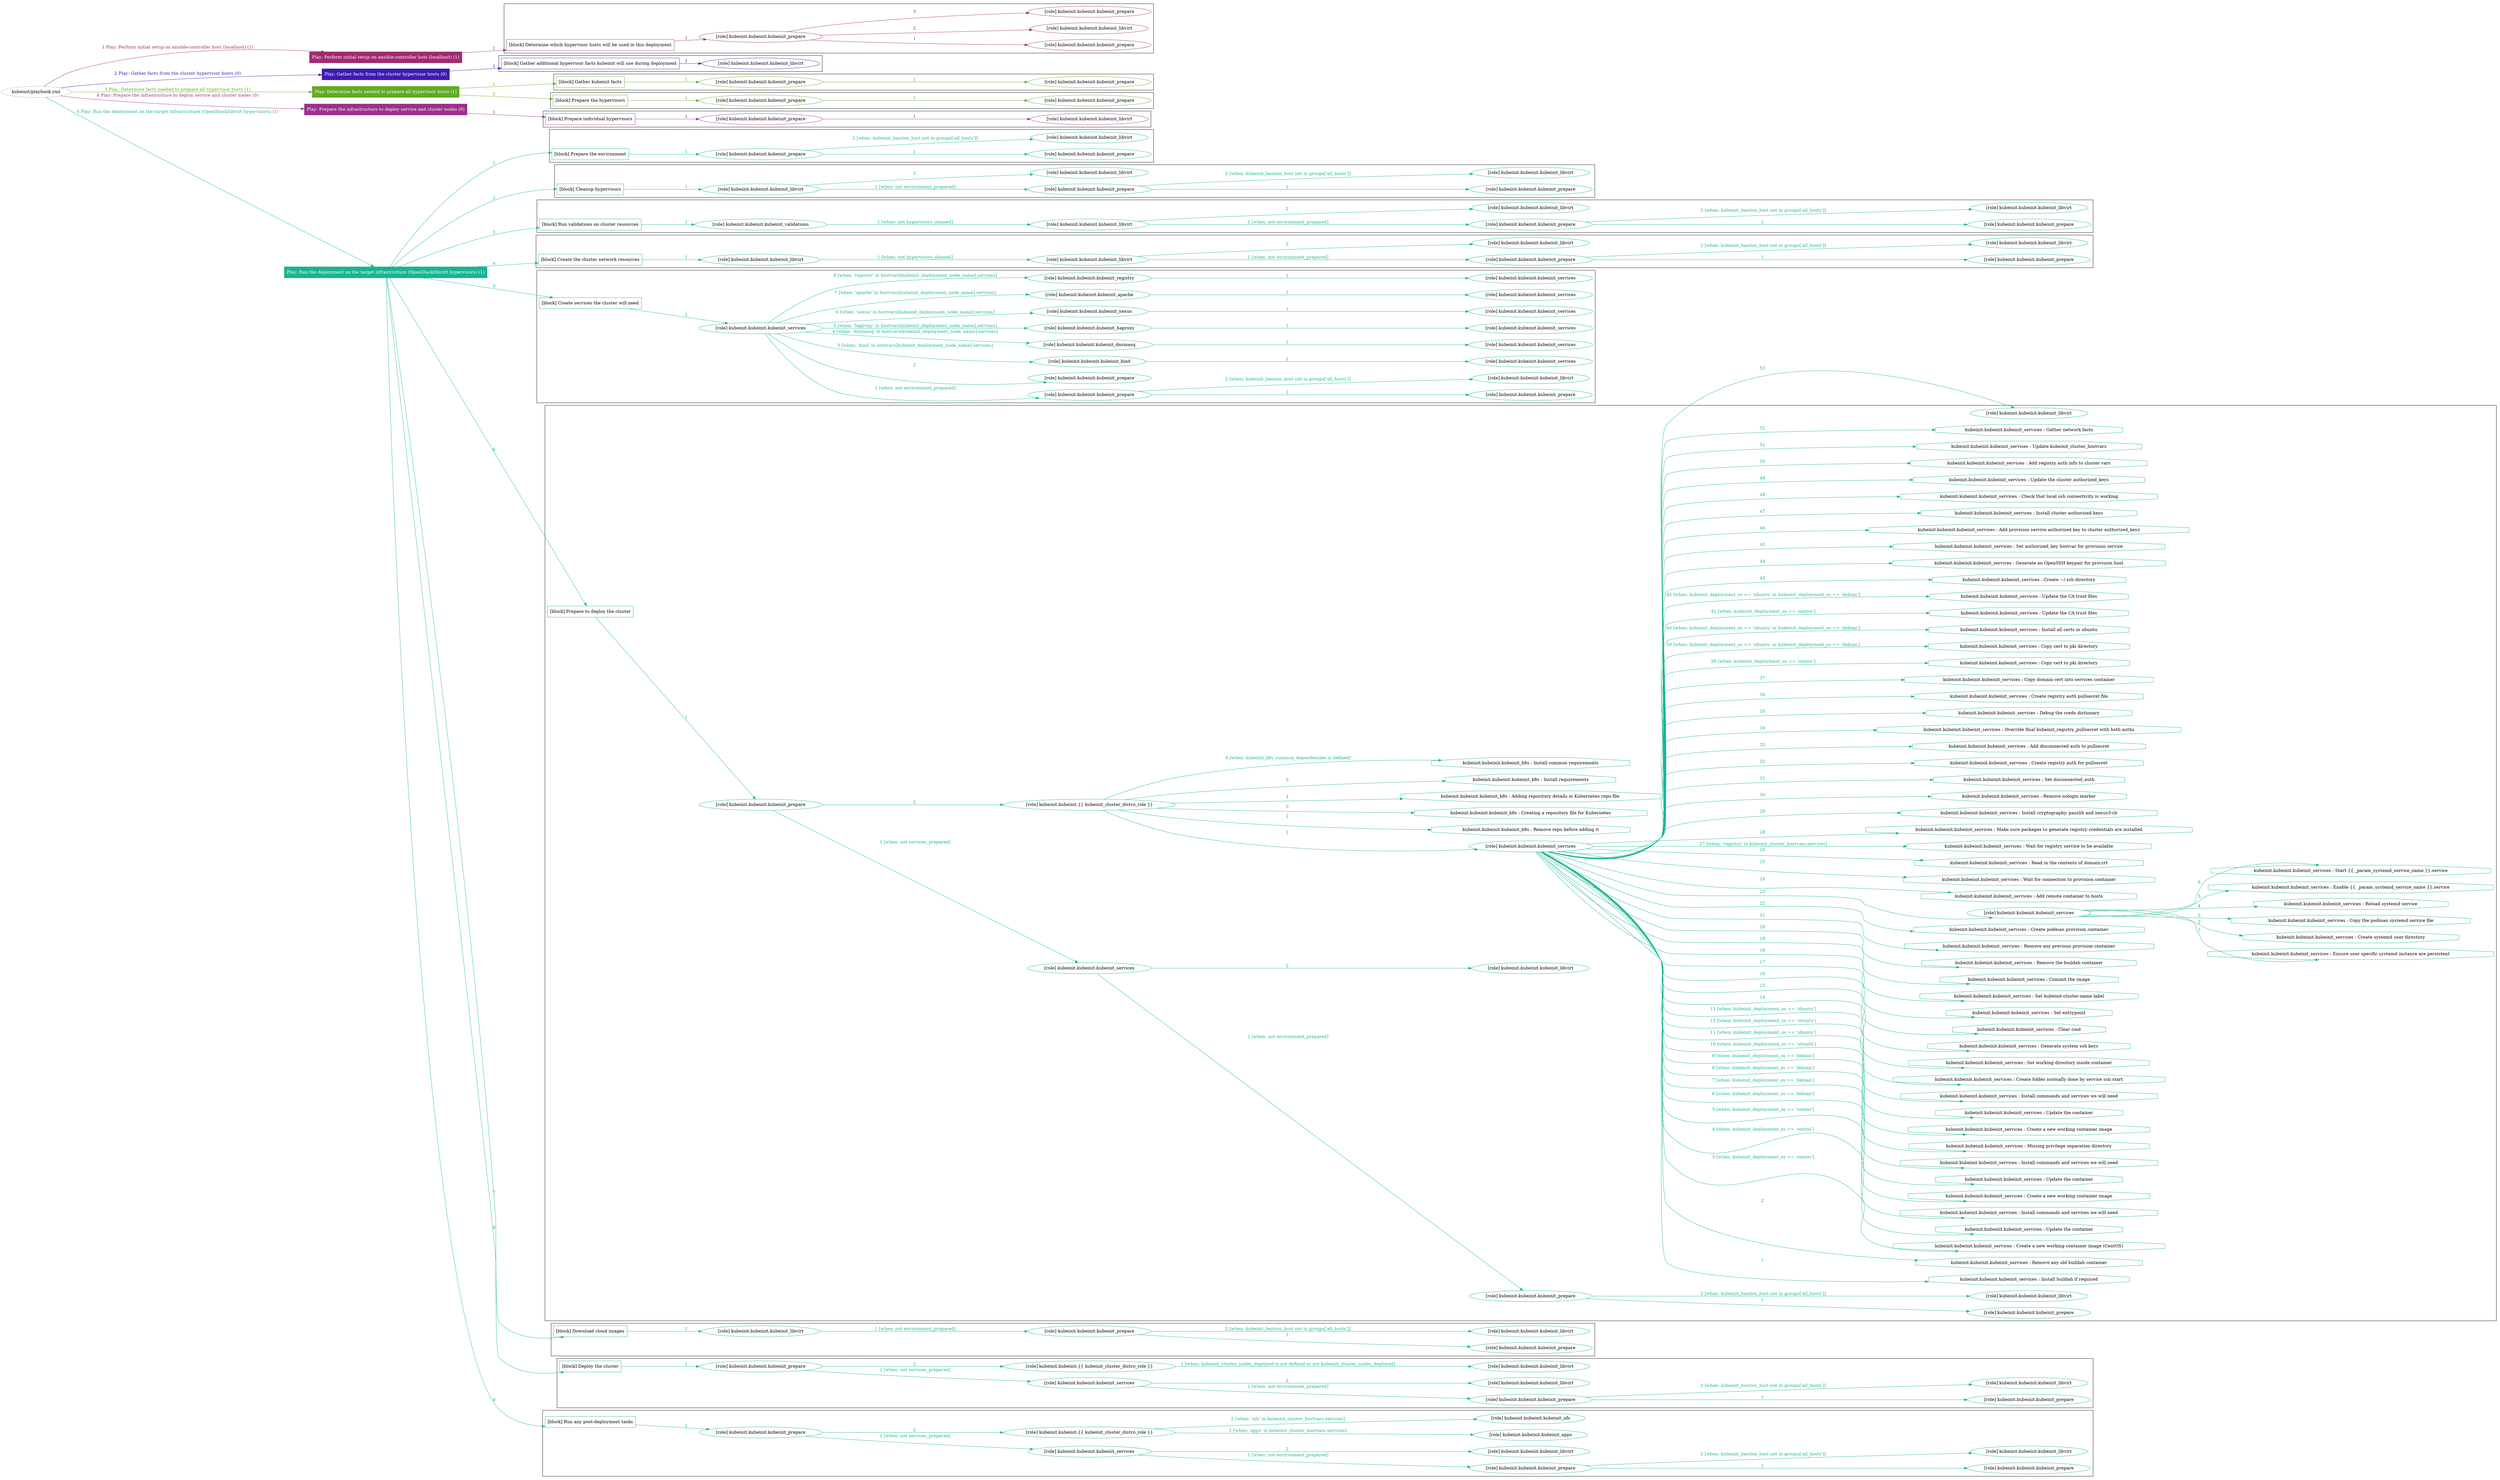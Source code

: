 digraph {
	graph [concentrate=true ordering=in rankdir=LR ratio=fill]
	edge [esep=5 sep=10]
	"kubeinit/playbook.yml" [URL="/home/runner/work/kubeinit/kubeinit/kubeinit/playbook.yml" id=playbook_6ca4fe74 style=dotted]
	"kubeinit/playbook.yml" -> play_d4273d41 [label="1 Play: Perform initial setup on ansible-controller host (localhost) (1)" color="#a12b6f" fontcolor="#a12b6f" id=edge_playbook_6ca4fe74_play_d4273d41 labeltooltip="1 Play: Perform initial setup on ansible-controller host (localhost) (1)" tooltip="1 Play: Perform initial setup on ansible-controller host (localhost) (1)"]
	subgraph "Play: Perform initial setup on ansible-controller host (localhost) (1)" {
		play_d4273d41 [label="Play: Perform initial setup on ansible-controller host (localhost) (1)" URL="/home/runner/work/kubeinit/kubeinit/kubeinit/playbook.yml" color="#a12b6f" fontcolor="#ffffff" id=play_d4273d41 shape=box style=filled tooltip=localhost]
		play_d4273d41 -> block_c691ec44 [label=1 color="#a12b6f" fontcolor="#a12b6f" id=edge_1_play_d4273d41_block_c691ec44 labeltooltip=1 tooltip=1]
		subgraph cluster_block_c691ec44 {
			block_c691ec44 [label="[block] Determine which hypervisor hosts will be used in this deployment" URL="/home/runner/work/kubeinit/kubeinit/kubeinit/playbook.yml" color="#a12b6f" id=block_c691ec44 labeltooltip="Determine which hypervisor hosts will be used in this deployment" shape=box tooltip="Determine which hypervisor hosts will be used in this deployment"]
			block_c691ec44 -> role_51e5e864 [label="1 " color="#a12b6f" fontcolor="#a12b6f" id=edge_1_block_c691ec44_role_51e5e864 labeltooltip="1 " tooltip="1 "]
			subgraph "kubeinit.kubeinit.kubeinit_prepare" {
				role_51e5e864 [label="[role] kubeinit.kubeinit.kubeinit_prepare" URL="/home/runner/work/kubeinit/kubeinit/kubeinit/playbook.yml" color="#a12b6f" id=role_51e5e864 tooltip="kubeinit.kubeinit.kubeinit_prepare"]
				role_51e5e864 -> role_e8e1872e [label="1 " color="#a12b6f" fontcolor="#a12b6f" id=edge_1_role_51e5e864_role_e8e1872e labeltooltip="1 " tooltip="1 "]
				subgraph "kubeinit.kubeinit.kubeinit_prepare" {
					role_e8e1872e [label="[role] kubeinit.kubeinit.kubeinit_prepare" URL="/home/runner/.ansible/collections/ansible_collections/kubeinit/kubeinit/roles/kubeinit_prepare/tasks/build_hypervisors_group.yml" color="#a12b6f" id=role_e8e1872e tooltip="kubeinit.kubeinit.kubeinit_prepare"]
				}
				role_51e5e864 -> role_1bf48bd2 [label="2 " color="#a12b6f" fontcolor="#a12b6f" id=edge_2_role_51e5e864_role_1bf48bd2 labeltooltip="2 " tooltip="2 "]
				subgraph "kubeinit.kubeinit.kubeinit_libvirt" {
					role_1bf48bd2 [label="[role] kubeinit.kubeinit.kubeinit_libvirt" URL="/home/runner/.ansible/collections/ansible_collections/kubeinit/kubeinit/roles/kubeinit_prepare/tasks/build_hypervisors_group.yml" color="#a12b6f" id=role_1bf48bd2 tooltip="kubeinit.kubeinit.kubeinit_libvirt"]
				}
				role_51e5e864 -> role_55ad01d4 [label="3 " color="#a12b6f" fontcolor="#a12b6f" id=edge_3_role_51e5e864_role_55ad01d4 labeltooltip="3 " tooltip="3 "]
				subgraph "kubeinit.kubeinit.kubeinit_prepare" {
					role_55ad01d4 [label="[role] kubeinit.kubeinit.kubeinit_prepare" URL="/home/runner/.ansible/collections/ansible_collections/kubeinit/kubeinit/roles/kubeinit_prepare/tasks/build_hypervisors_group.yml" color="#a12b6f" id=role_55ad01d4 tooltip="kubeinit.kubeinit.kubeinit_prepare"]
				}
			}
		}
	}
	"kubeinit/playbook.yml" -> play_6fc0902a [label="2 Play: Gather facts from the cluster hypervisor hosts (0)" color="#3e1bb1" fontcolor="#3e1bb1" id=edge_playbook_6ca4fe74_play_6fc0902a labeltooltip="2 Play: Gather facts from the cluster hypervisor hosts (0)" tooltip="2 Play: Gather facts from the cluster hypervisor hosts (0)"]
	subgraph "Play: Gather facts from the cluster hypervisor hosts (0)" {
		play_6fc0902a [label="Play: Gather facts from the cluster hypervisor hosts (0)" URL="/home/runner/work/kubeinit/kubeinit/kubeinit/playbook.yml" color="#3e1bb1" fontcolor="#ffffff" id=play_6fc0902a shape=box style=filled tooltip="Play: Gather facts from the cluster hypervisor hosts (0)"]
		play_6fc0902a -> block_1211ea8c [label=1 color="#3e1bb1" fontcolor="#3e1bb1" id=edge_1_play_6fc0902a_block_1211ea8c labeltooltip=1 tooltip=1]
		subgraph cluster_block_1211ea8c {
			block_1211ea8c [label="[block] Gather additional hypervisor facts kubeinit will use during deployment" URL="/home/runner/work/kubeinit/kubeinit/kubeinit/playbook.yml" color="#3e1bb1" id=block_1211ea8c labeltooltip="Gather additional hypervisor facts kubeinit will use during deployment" shape=box tooltip="Gather additional hypervisor facts kubeinit will use during deployment"]
			block_1211ea8c -> role_b6240bc2 [label="1 " color="#3e1bb1" fontcolor="#3e1bb1" id=edge_1_block_1211ea8c_role_b6240bc2 labeltooltip="1 " tooltip="1 "]
			subgraph "kubeinit.kubeinit.kubeinit_libvirt" {
				role_b6240bc2 [label="[role] kubeinit.kubeinit.kubeinit_libvirt" URL="/home/runner/work/kubeinit/kubeinit/kubeinit/playbook.yml" color="#3e1bb1" id=role_b6240bc2 tooltip="kubeinit.kubeinit.kubeinit_libvirt"]
			}
		}
	}
	"kubeinit/playbook.yml" -> play_02ebf3ad [label="3 Play: Determine facts needed to prepare all hypervisor hosts (1)" color="#62aa22" fontcolor="#62aa22" id=edge_playbook_6ca4fe74_play_02ebf3ad labeltooltip="3 Play: Determine facts needed to prepare all hypervisor hosts (1)" tooltip="3 Play: Determine facts needed to prepare all hypervisor hosts (1)"]
	subgraph "Play: Determine facts needed to prepare all hypervisor hosts (1)" {
		play_02ebf3ad [label="Play: Determine facts needed to prepare all hypervisor hosts (1)" URL="/home/runner/work/kubeinit/kubeinit/kubeinit/playbook.yml" color="#62aa22" fontcolor="#ffffff" id=play_02ebf3ad shape=box style=filled tooltip=localhost]
		play_02ebf3ad -> block_a041a9c3 [label=1 color="#62aa22" fontcolor="#62aa22" id=edge_1_play_02ebf3ad_block_a041a9c3 labeltooltip=1 tooltip=1]
		subgraph cluster_block_a041a9c3 {
			block_a041a9c3 [label="[block] Gather kubeinit facts" URL="/home/runner/work/kubeinit/kubeinit/kubeinit/playbook.yml" color="#62aa22" id=block_a041a9c3 labeltooltip="Gather kubeinit facts" shape=box tooltip="Gather kubeinit facts"]
			block_a041a9c3 -> role_e4d21645 [label="1 " color="#62aa22" fontcolor="#62aa22" id=edge_1_block_a041a9c3_role_e4d21645 labeltooltip="1 " tooltip="1 "]
			subgraph "kubeinit.kubeinit.kubeinit_prepare" {
				role_e4d21645 [label="[role] kubeinit.kubeinit.kubeinit_prepare" URL="/home/runner/work/kubeinit/kubeinit/kubeinit/playbook.yml" color="#62aa22" id=role_e4d21645 tooltip="kubeinit.kubeinit.kubeinit_prepare"]
				role_e4d21645 -> role_462f533c [label="1 " color="#62aa22" fontcolor="#62aa22" id=edge_1_role_e4d21645_role_462f533c labeltooltip="1 " tooltip="1 "]
				subgraph "kubeinit.kubeinit.kubeinit_prepare" {
					role_462f533c [label="[role] kubeinit.kubeinit.kubeinit_prepare" URL="/home/runner/.ansible/collections/ansible_collections/kubeinit/kubeinit/roles/kubeinit_prepare/tasks/gather_kubeinit_facts.yml" color="#62aa22" id=role_462f533c tooltip="kubeinit.kubeinit.kubeinit_prepare"]
				}
			}
		}
		play_02ebf3ad -> block_5f9f87fc [label=2 color="#62aa22" fontcolor="#62aa22" id=edge_2_play_02ebf3ad_block_5f9f87fc labeltooltip=2 tooltip=2]
		subgraph cluster_block_5f9f87fc {
			block_5f9f87fc [label="[block] Prepare the hypervisors" URL="/home/runner/work/kubeinit/kubeinit/kubeinit/playbook.yml" color="#62aa22" id=block_5f9f87fc labeltooltip="Prepare the hypervisors" shape=box tooltip="Prepare the hypervisors"]
			block_5f9f87fc -> role_3b7cf89e [label="1 " color="#62aa22" fontcolor="#62aa22" id=edge_1_block_5f9f87fc_role_3b7cf89e labeltooltip="1 " tooltip="1 "]
			subgraph "kubeinit.kubeinit.kubeinit_prepare" {
				role_3b7cf89e [label="[role] kubeinit.kubeinit.kubeinit_prepare" URL="/home/runner/work/kubeinit/kubeinit/kubeinit/playbook.yml" color="#62aa22" id=role_3b7cf89e tooltip="kubeinit.kubeinit.kubeinit_prepare"]
				role_3b7cf89e -> role_9c7791ca [label="1 " color="#62aa22" fontcolor="#62aa22" id=edge_1_role_3b7cf89e_role_9c7791ca labeltooltip="1 " tooltip="1 "]
				subgraph "kubeinit.kubeinit.kubeinit_prepare" {
					role_9c7791ca [label="[role] kubeinit.kubeinit.kubeinit_prepare" URL="/home/runner/.ansible/collections/ansible_collections/kubeinit/kubeinit/roles/kubeinit_prepare/tasks/gather_kubeinit_facts.yml" color="#62aa22" id=role_9c7791ca tooltip="kubeinit.kubeinit.kubeinit_prepare"]
				}
			}
		}
	}
	"kubeinit/playbook.yml" -> play_a88c8359 [label="4 Play: Prepare the infrastructure to deploy service and cluster nodes (0)" color="#9c308c" fontcolor="#9c308c" id=edge_playbook_6ca4fe74_play_a88c8359 labeltooltip="4 Play: Prepare the infrastructure to deploy service and cluster nodes (0)" tooltip="4 Play: Prepare the infrastructure to deploy service and cluster nodes (0)"]
	subgraph "Play: Prepare the infrastructure to deploy service and cluster nodes (0)" {
		play_a88c8359 [label="Play: Prepare the infrastructure to deploy service and cluster nodes (0)" URL="/home/runner/work/kubeinit/kubeinit/kubeinit/playbook.yml" color="#9c308c" fontcolor="#ffffff" id=play_a88c8359 shape=box style=filled tooltip="Play: Prepare the infrastructure to deploy service and cluster nodes (0)"]
		play_a88c8359 -> block_8a964a16 [label=1 color="#9c308c" fontcolor="#9c308c" id=edge_1_play_a88c8359_block_8a964a16 labeltooltip=1 tooltip=1]
		subgraph cluster_block_8a964a16 {
			block_8a964a16 [label="[block] Prepare individual hypervisors" URL="/home/runner/work/kubeinit/kubeinit/kubeinit/playbook.yml" color="#9c308c" id=block_8a964a16 labeltooltip="Prepare individual hypervisors" shape=box tooltip="Prepare individual hypervisors"]
			block_8a964a16 -> role_3d1c3384 [label="1 " color="#9c308c" fontcolor="#9c308c" id=edge_1_block_8a964a16_role_3d1c3384 labeltooltip="1 " tooltip="1 "]
			subgraph "kubeinit.kubeinit.kubeinit_prepare" {
				role_3d1c3384 [label="[role] kubeinit.kubeinit.kubeinit_prepare" URL="/home/runner/work/kubeinit/kubeinit/kubeinit/playbook.yml" color="#9c308c" id=role_3d1c3384 tooltip="kubeinit.kubeinit.kubeinit_prepare"]
				role_3d1c3384 -> role_8815a987 [label="1 " color="#9c308c" fontcolor="#9c308c" id=edge_1_role_3d1c3384_role_8815a987 labeltooltip="1 " tooltip="1 "]
				subgraph "kubeinit.kubeinit.kubeinit_libvirt" {
					role_8815a987 [label="[role] kubeinit.kubeinit.kubeinit_libvirt" URL="/home/runner/.ansible/collections/ansible_collections/kubeinit/kubeinit/roles/kubeinit_prepare/tasks/prepare_hypervisor.yml" color="#9c308c" id=role_8815a987 tooltip="kubeinit.kubeinit.kubeinit_libvirt"]
				}
			}
		}
	}
	"kubeinit/playbook.yml" -> play_0b3b793e [label="5 Play: Run the deployment on the target infrastructure (OpenStack/libvirt hypervisors) (1)" color="#18b493" fontcolor="#18b493" id=edge_playbook_6ca4fe74_play_0b3b793e labeltooltip="5 Play: Run the deployment on the target infrastructure (OpenStack/libvirt hypervisors) (1)" tooltip="5 Play: Run the deployment on the target infrastructure (OpenStack/libvirt hypervisors) (1)"]
	subgraph "Play: Run the deployment on the target infrastructure (OpenStack/libvirt hypervisors) (1)" {
		play_0b3b793e [label="Play: Run the deployment on the target infrastructure (OpenStack/libvirt hypervisors) (1)" URL="/home/runner/work/kubeinit/kubeinit/kubeinit/playbook.yml" color="#18b493" fontcolor="#ffffff" id=play_0b3b793e shape=box style=filled tooltip=localhost]
		play_0b3b793e -> block_e37b40ed [label=1 color="#18b493" fontcolor="#18b493" id=edge_1_play_0b3b793e_block_e37b40ed labeltooltip=1 tooltip=1]
		subgraph cluster_block_e37b40ed {
			block_e37b40ed [label="[block] Prepare the environment" URL="/home/runner/work/kubeinit/kubeinit/kubeinit/playbook.yml" color="#18b493" id=block_e37b40ed labeltooltip="Prepare the environment" shape=box tooltip="Prepare the environment"]
			block_e37b40ed -> role_7d6a0317 [label="1 " color="#18b493" fontcolor="#18b493" id=edge_1_block_e37b40ed_role_7d6a0317 labeltooltip="1 " tooltip="1 "]
			subgraph "kubeinit.kubeinit.kubeinit_prepare" {
				role_7d6a0317 [label="[role] kubeinit.kubeinit.kubeinit_prepare" URL="/home/runner/work/kubeinit/kubeinit/kubeinit/playbook.yml" color="#18b493" id=role_7d6a0317 tooltip="kubeinit.kubeinit.kubeinit_prepare"]
				role_7d6a0317 -> role_6e8b4a9b [label="1 " color="#18b493" fontcolor="#18b493" id=edge_1_role_7d6a0317_role_6e8b4a9b labeltooltip="1 " tooltip="1 "]
				subgraph "kubeinit.kubeinit.kubeinit_prepare" {
					role_6e8b4a9b [label="[role] kubeinit.kubeinit.kubeinit_prepare" URL="/home/runner/.ansible/collections/ansible_collections/kubeinit/kubeinit/roles/kubeinit_prepare/tasks/gather_kubeinit_facts.yml" color="#18b493" id=role_6e8b4a9b tooltip="kubeinit.kubeinit.kubeinit_prepare"]
				}
				role_7d6a0317 -> role_04aa5d9d [label="2 [when: kubeinit_bastion_host not in groups['all_hosts']]" color="#18b493" fontcolor="#18b493" id=edge_2_role_7d6a0317_role_04aa5d9d labeltooltip="2 [when: kubeinit_bastion_host not in groups['all_hosts']]" tooltip="2 [when: kubeinit_bastion_host not in groups['all_hosts']]"]
				subgraph "kubeinit.kubeinit.kubeinit_libvirt" {
					role_04aa5d9d [label="[role] kubeinit.kubeinit.kubeinit_libvirt" URL="/home/runner/.ansible/collections/ansible_collections/kubeinit/kubeinit/roles/kubeinit_prepare/tasks/main.yml" color="#18b493" id=role_04aa5d9d tooltip="kubeinit.kubeinit.kubeinit_libvirt"]
				}
			}
		}
		play_0b3b793e -> block_ede2a430 [label=2 color="#18b493" fontcolor="#18b493" id=edge_2_play_0b3b793e_block_ede2a430 labeltooltip=2 tooltip=2]
		subgraph cluster_block_ede2a430 {
			block_ede2a430 [label="[block] Cleanup hypervisors" URL="/home/runner/work/kubeinit/kubeinit/kubeinit/playbook.yml" color="#18b493" id=block_ede2a430 labeltooltip="Cleanup hypervisors" shape=box tooltip="Cleanup hypervisors"]
			block_ede2a430 -> role_9e2a753f [label="1 " color="#18b493" fontcolor="#18b493" id=edge_1_block_ede2a430_role_9e2a753f labeltooltip="1 " tooltip="1 "]
			subgraph "kubeinit.kubeinit.kubeinit_libvirt" {
				role_9e2a753f [label="[role] kubeinit.kubeinit.kubeinit_libvirt" URL="/home/runner/work/kubeinit/kubeinit/kubeinit/playbook.yml" color="#18b493" id=role_9e2a753f tooltip="kubeinit.kubeinit.kubeinit_libvirt"]
				role_9e2a753f -> role_33776310 [label="1 [when: not environment_prepared]" color="#18b493" fontcolor="#18b493" id=edge_1_role_9e2a753f_role_33776310 labeltooltip="1 [when: not environment_prepared]" tooltip="1 [when: not environment_prepared]"]
				subgraph "kubeinit.kubeinit.kubeinit_prepare" {
					role_33776310 [label="[role] kubeinit.kubeinit.kubeinit_prepare" URL="/home/runner/.ansible/collections/ansible_collections/kubeinit/kubeinit/roles/kubeinit_libvirt/tasks/cleanup_hypervisors.yml" color="#18b493" id=role_33776310 tooltip="kubeinit.kubeinit.kubeinit_prepare"]
					role_33776310 -> role_b982032d [label="1 " color="#18b493" fontcolor="#18b493" id=edge_1_role_33776310_role_b982032d labeltooltip="1 " tooltip="1 "]
					subgraph "kubeinit.kubeinit.kubeinit_prepare" {
						role_b982032d [label="[role] kubeinit.kubeinit.kubeinit_prepare" URL="/home/runner/.ansible/collections/ansible_collections/kubeinit/kubeinit/roles/kubeinit_prepare/tasks/gather_kubeinit_facts.yml" color="#18b493" id=role_b982032d tooltip="kubeinit.kubeinit.kubeinit_prepare"]
					}
					role_33776310 -> role_0565f29d [label="2 [when: kubeinit_bastion_host not in groups['all_hosts']]" color="#18b493" fontcolor="#18b493" id=edge_2_role_33776310_role_0565f29d labeltooltip="2 [when: kubeinit_bastion_host not in groups['all_hosts']]" tooltip="2 [when: kubeinit_bastion_host not in groups['all_hosts']]"]
					subgraph "kubeinit.kubeinit.kubeinit_libvirt" {
						role_0565f29d [label="[role] kubeinit.kubeinit.kubeinit_libvirt" URL="/home/runner/.ansible/collections/ansible_collections/kubeinit/kubeinit/roles/kubeinit_prepare/tasks/main.yml" color="#18b493" id=role_0565f29d tooltip="kubeinit.kubeinit.kubeinit_libvirt"]
					}
				}
				role_9e2a753f -> role_1eb28e49 [label="2 " color="#18b493" fontcolor="#18b493" id=edge_2_role_9e2a753f_role_1eb28e49 labeltooltip="2 " tooltip="2 "]
				subgraph "kubeinit.kubeinit.kubeinit_libvirt" {
					role_1eb28e49 [label="[role] kubeinit.kubeinit.kubeinit_libvirt" URL="/home/runner/.ansible/collections/ansible_collections/kubeinit/kubeinit/roles/kubeinit_libvirt/tasks/cleanup_hypervisors.yml" color="#18b493" id=role_1eb28e49 tooltip="kubeinit.kubeinit.kubeinit_libvirt"]
				}
			}
		}
		play_0b3b793e -> block_7d37e082 [label=3 color="#18b493" fontcolor="#18b493" id=edge_3_play_0b3b793e_block_7d37e082 labeltooltip=3 tooltip=3]
		subgraph cluster_block_7d37e082 {
			block_7d37e082 [label="[block] Run validations on cluster resources" URL="/home/runner/work/kubeinit/kubeinit/kubeinit/playbook.yml" color="#18b493" id=block_7d37e082 labeltooltip="Run validations on cluster resources" shape=box tooltip="Run validations on cluster resources"]
			block_7d37e082 -> role_0772fe73 [label="1 " color="#18b493" fontcolor="#18b493" id=edge_1_block_7d37e082_role_0772fe73 labeltooltip="1 " tooltip="1 "]
			subgraph "kubeinit.kubeinit.kubeinit_validations" {
				role_0772fe73 [label="[role] kubeinit.kubeinit.kubeinit_validations" URL="/home/runner/work/kubeinit/kubeinit/kubeinit/playbook.yml" color="#18b493" id=role_0772fe73 tooltip="kubeinit.kubeinit.kubeinit_validations"]
				role_0772fe73 -> role_6fe1df0e [label="1 [when: not hypervisors_cleaned]" color="#18b493" fontcolor="#18b493" id=edge_1_role_0772fe73_role_6fe1df0e labeltooltip="1 [when: not hypervisors_cleaned]" tooltip="1 [when: not hypervisors_cleaned]"]
				subgraph "kubeinit.kubeinit.kubeinit_libvirt" {
					role_6fe1df0e [label="[role] kubeinit.kubeinit.kubeinit_libvirt" URL="/home/runner/.ansible/collections/ansible_collections/kubeinit/kubeinit/roles/kubeinit_validations/tasks/main.yml" color="#18b493" id=role_6fe1df0e tooltip="kubeinit.kubeinit.kubeinit_libvirt"]
					role_6fe1df0e -> role_ed6e13fa [label="1 [when: not environment_prepared]" color="#18b493" fontcolor="#18b493" id=edge_1_role_6fe1df0e_role_ed6e13fa labeltooltip="1 [when: not environment_prepared]" tooltip="1 [when: not environment_prepared]"]
					subgraph "kubeinit.kubeinit.kubeinit_prepare" {
						role_ed6e13fa [label="[role] kubeinit.kubeinit.kubeinit_prepare" URL="/home/runner/.ansible/collections/ansible_collections/kubeinit/kubeinit/roles/kubeinit_libvirt/tasks/cleanup_hypervisors.yml" color="#18b493" id=role_ed6e13fa tooltip="kubeinit.kubeinit.kubeinit_prepare"]
						role_ed6e13fa -> role_84c90c31 [label="1 " color="#18b493" fontcolor="#18b493" id=edge_1_role_ed6e13fa_role_84c90c31 labeltooltip="1 " tooltip="1 "]
						subgraph "kubeinit.kubeinit.kubeinit_prepare" {
							role_84c90c31 [label="[role] kubeinit.kubeinit.kubeinit_prepare" URL="/home/runner/.ansible/collections/ansible_collections/kubeinit/kubeinit/roles/kubeinit_prepare/tasks/gather_kubeinit_facts.yml" color="#18b493" id=role_84c90c31 tooltip="kubeinit.kubeinit.kubeinit_prepare"]
						}
						role_ed6e13fa -> role_08fce4ec [label="2 [when: kubeinit_bastion_host not in groups['all_hosts']]" color="#18b493" fontcolor="#18b493" id=edge_2_role_ed6e13fa_role_08fce4ec labeltooltip="2 [when: kubeinit_bastion_host not in groups['all_hosts']]" tooltip="2 [when: kubeinit_bastion_host not in groups['all_hosts']]"]
						subgraph "kubeinit.kubeinit.kubeinit_libvirt" {
							role_08fce4ec [label="[role] kubeinit.kubeinit.kubeinit_libvirt" URL="/home/runner/.ansible/collections/ansible_collections/kubeinit/kubeinit/roles/kubeinit_prepare/tasks/main.yml" color="#18b493" id=role_08fce4ec tooltip="kubeinit.kubeinit.kubeinit_libvirt"]
						}
					}
					role_6fe1df0e -> role_98e9e708 [label="2 " color="#18b493" fontcolor="#18b493" id=edge_2_role_6fe1df0e_role_98e9e708 labeltooltip="2 " tooltip="2 "]
					subgraph "kubeinit.kubeinit.kubeinit_libvirt" {
						role_98e9e708 [label="[role] kubeinit.kubeinit.kubeinit_libvirt" URL="/home/runner/.ansible/collections/ansible_collections/kubeinit/kubeinit/roles/kubeinit_libvirt/tasks/cleanup_hypervisors.yml" color="#18b493" id=role_98e9e708 tooltip="kubeinit.kubeinit.kubeinit_libvirt"]
					}
				}
			}
		}
		play_0b3b793e -> block_a47fa1fc [label=4 color="#18b493" fontcolor="#18b493" id=edge_4_play_0b3b793e_block_a47fa1fc labeltooltip=4 tooltip=4]
		subgraph cluster_block_a47fa1fc {
			block_a47fa1fc [label="[block] Create the cluster network resources" URL="/home/runner/work/kubeinit/kubeinit/kubeinit/playbook.yml" color="#18b493" id=block_a47fa1fc labeltooltip="Create the cluster network resources" shape=box tooltip="Create the cluster network resources"]
			block_a47fa1fc -> role_3ddeee50 [label="1 " color="#18b493" fontcolor="#18b493" id=edge_1_block_a47fa1fc_role_3ddeee50 labeltooltip="1 " tooltip="1 "]
			subgraph "kubeinit.kubeinit.kubeinit_libvirt" {
				role_3ddeee50 [label="[role] kubeinit.kubeinit.kubeinit_libvirt" URL="/home/runner/work/kubeinit/kubeinit/kubeinit/playbook.yml" color="#18b493" id=role_3ddeee50 tooltip="kubeinit.kubeinit.kubeinit_libvirt"]
				role_3ddeee50 -> role_68551955 [label="1 [when: not hypervisors_cleaned]" color="#18b493" fontcolor="#18b493" id=edge_1_role_3ddeee50_role_68551955 labeltooltip="1 [when: not hypervisors_cleaned]" tooltip="1 [when: not hypervisors_cleaned]"]
				subgraph "kubeinit.kubeinit.kubeinit_libvirt" {
					role_68551955 [label="[role] kubeinit.kubeinit.kubeinit_libvirt" URL="/home/runner/.ansible/collections/ansible_collections/kubeinit/kubeinit/roles/kubeinit_libvirt/tasks/create_network.yml" color="#18b493" id=role_68551955 tooltip="kubeinit.kubeinit.kubeinit_libvirt"]
					role_68551955 -> role_29b906b6 [label="1 [when: not environment_prepared]" color="#18b493" fontcolor="#18b493" id=edge_1_role_68551955_role_29b906b6 labeltooltip="1 [when: not environment_prepared]" tooltip="1 [when: not environment_prepared]"]
					subgraph "kubeinit.kubeinit.kubeinit_prepare" {
						role_29b906b6 [label="[role] kubeinit.kubeinit.kubeinit_prepare" URL="/home/runner/.ansible/collections/ansible_collections/kubeinit/kubeinit/roles/kubeinit_libvirt/tasks/cleanup_hypervisors.yml" color="#18b493" id=role_29b906b6 tooltip="kubeinit.kubeinit.kubeinit_prepare"]
						role_29b906b6 -> role_88c86000 [label="1 " color="#18b493" fontcolor="#18b493" id=edge_1_role_29b906b6_role_88c86000 labeltooltip="1 " tooltip="1 "]
						subgraph "kubeinit.kubeinit.kubeinit_prepare" {
							role_88c86000 [label="[role] kubeinit.kubeinit.kubeinit_prepare" URL="/home/runner/.ansible/collections/ansible_collections/kubeinit/kubeinit/roles/kubeinit_prepare/tasks/gather_kubeinit_facts.yml" color="#18b493" id=role_88c86000 tooltip="kubeinit.kubeinit.kubeinit_prepare"]
						}
						role_29b906b6 -> role_d3ae970b [label="2 [when: kubeinit_bastion_host not in groups['all_hosts']]" color="#18b493" fontcolor="#18b493" id=edge_2_role_29b906b6_role_d3ae970b labeltooltip="2 [when: kubeinit_bastion_host not in groups['all_hosts']]" tooltip="2 [when: kubeinit_bastion_host not in groups['all_hosts']]"]
						subgraph "kubeinit.kubeinit.kubeinit_libvirt" {
							role_d3ae970b [label="[role] kubeinit.kubeinit.kubeinit_libvirt" URL="/home/runner/.ansible/collections/ansible_collections/kubeinit/kubeinit/roles/kubeinit_prepare/tasks/main.yml" color="#18b493" id=role_d3ae970b tooltip="kubeinit.kubeinit.kubeinit_libvirt"]
						}
					}
					role_68551955 -> role_fb4429f6 [label="2 " color="#18b493" fontcolor="#18b493" id=edge_2_role_68551955_role_fb4429f6 labeltooltip="2 " tooltip="2 "]
					subgraph "kubeinit.kubeinit.kubeinit_libvirt" {
						role_fb4429f6 [label="[role] kubeinit.kubeinit.kubeinit_libvirt" URL="/home/runner/.ansible/collections/ansible_collections/kubeinit/kubeinit/roles/kubeinit_libvirt/tasks/cleanup_hypervisors.yml" color="#18b493" id=role_fb4429f6 tooltip="kubeinit.kubeinit.kubeinit_libvirt"]
					}
				}
			}
		}
		play_0b3b793e -> block_fc1771d8 [label=5 color="#18b493" fontcolor="#18b493" id=edge_5_play_0b3b793e_block_fc1771d8 labeltooltip=5 tooltip=5]
		subgraph cluster_block_fc1771d8 {
			block_fc1771d8 [label="[block] Create services the cluster will need" URL="/home/runner/work/kubeinit/kubeinit/kubeinit/playbook.yml" color="#18b493" id=block_fc1771d8 labeltooltip="Create services the cluster will need" shape=box tooltip="Create services the cluster will need"]
			block_fc1771d8 -> role_70c95ec9 [label="1 " color="#18b493" fontcolor="#18b493" id=edge_1_block_fc1771d8_role_70c95ec9 labeltooltip="1 " tooltip="1 "]
			subgraph "kubeinit.kubeinit.kubeinit_services" {
				role_70c95ec9 [label="[role] kubeinit.kubeinit.kubeinit_services" URL="/home/runner/work/kubeinit/kubeinit/kubeinit/playbook.yml" color="#18b493" id=role_70c95ec9 tooltip="kubeinit.kubeinit.kubeinit_services"]
				role_70c95ec9 -> role_249245ec [label="1 [when: not environment_prepared]" color="#18b493" fontcolor="#18b493" id=edge_1_role_70c95ec9_role_249245ec labeltooltip="1 [when: not environment_prepared]" tooltip="1 [when: not environment_prepared]"]
				subgraph "kubeinit.kubeinit.kubeinit_prepare" {
					role_249245ec [label="[role] kubeinit.kubeinit.kubeinit_prepare" URL="/home/runner/.ansible/collections/ansible_collections/kubeinit/kubeinit/roles/kubeinit_services/tasks/main.yml" color="#18b493" id=role_249245ec tooltip="kubeinit.kubeinit.kubeinit_prepare"]
					role_249245ec -> role_2259a13e [label="1 " color="#18b493" fontcolor="#18b493" id=edge_1_role_249245ec_role_2259a13e labeltooltip="1 " tooltip="1 "]
					subgraph "kubeinit.kubeinit.kubeinit_prepare" {
						role_2259a13e [label="[role] kubeinit.kubeinit.kubeinit_prepare" URL="/home/runner/.ansible/collections/ansible_collections/kubeinit/kubeinit/roles/kubeinit_prepare/tasks/gather_kubeinit_facts.yml" color="#18b493" id=role_2259a13e tooltip="kubeinit.kubeinit.kubeinit_prepare"]
					}
					role_249245ec -> role_90464a51 [label="2 [when: kubeinit_bastion_host not in groups['all_hosts']]" color="#18b493" fontcolor="#18b493" id=edge_2_role_249245ec_role_90464a51 labeltooltip="2 [when: kubeinit_bastion_host not in groups['all_hosts']]" tooltip="2 [when: kubeinit_bastion_host not in groups['all_hosts']]"]
					subgraph "kubeinit.kubeinit.kubeinit_libvirt" {
						role_90464a51 [label="[role] kubeinit.kubeinit.kubeinit_libvirt" URL="/home/runner/.ansible/collections/ansible_collections/kubeinit/kubeinit/roles/kubeinit_prepare/tasks/main.yml" color="#18b493" id=role_90464a51 tooltip="kubeinit.kubeinit.kubeinit_libvirt"]
					}
				}
				role_70c95ec9 -> role_7dbf7e29 [label="2 " color="#18b493" fontcolor="#18b493" id=edge_2_role_70c95ec9_role_7dbf7e29 labeltooltip="2 " tooltip="2 "]
				subgraph "kubeinit.kubeinit.kubeinit_prepare" {
					role_7dbf7e29 [label="[role] kubeinit.kubeinit.kubeinit_prepare" URL="/home/runner/.ansible/collections/ansible_collections/kubeinit/kubeinit/roles/kubeinit_services/tasks/00_create_service_pod.yml" color="#18b493" id=role_7dbf7e29 tooltip="kubeinit.kubeinit.kubeinit_prepare"]
				}
				role_70c95ec9 -> role_73b82649 [label="3 [when: 'bind' in hostvars[kubeinit_deployment_node_name].services]" color="#18b493" fontcolor="#18b493" id=edge_3_role_70c95ec9_role_73b82649 labeltooltip="3 [when: 'bind' in hostvars[kubeinit_deployment_node_name].services]" tooltip="3 [when: 'bind' in hostvars[kubeinit_deployment_node_name].services]"]
				subgraph "kubeinit.kubeinit.kubeinit_bind" {
					role_73b82649 [label="[role] kubeinit.kubeinit.kubeinit_bind" URL="/home/runner/.ansible/collections/ansible_collections/kubeinit/kubeinit/roles/kubeinit_services/tasks/start_services_containers.yml" color="#18b493" id=role_73b82649 tooltip="kubeinit.kubeinit.kubeinit_bind"]
					role_73b82649 -> role_d5688e69 [label="1 " color="#18b493" fontcolor="#18b493" id=edge_1_role_73b82649_role_d5688e69 labeltooltip="1 " tooltip="1 "]
					subgraph "kubeinit.kubeinit.kubeinit_services" {
						role_d5688e69 [label="[role] kubeinit.kubeinit.kubeinit_services" URL="/home/runner/.ansible/collections/ansible_collections/kubeinit/kubeinit/roles/kubeinit_bind/tasks/main.yml" color="#18b493" id=role_d5688e69 tooltip="kubeinit.kubeinit.kubeinit_services"]
					}
				}
				role_70c95ec9 -> role_405e0aaf [label="4 [when: 'dnsmasq' in hostvars[kubeinit_deployment_node_name].services]" color="#18b493" fontcolor="#18b493" id=edge_4_role_70c95ec9_role_405e0aaf labeltooltip="4 [when: 'dnsmasq' in hostvars[kubeinit_deployment_node_name].services]" tooltip="4 [when: 'dnsmasq' in hostvars[kubeinit_deployment_node_name].services]"]
				subgraph "kubeinit.kubeinit.kubeinit_dnsmasq" {
					role_405e0aaf [label="[role] kubeinit.kubeinit.kubeinit_dnsmasq" URL="/home/runner/.ansible/collections/ansible_collections/kubeinit/kubeinit/roles/kubeinit_services/tasks/start_services_containers.yml" color="#18b493" id=role_405e0aaf tooltip="kubeinit.kubeinit.kubeinit_dnsmasq"]
					role_405e0aaf -> role_fcd33941 [label="1 " color="#18b493" fontcolor="#18b493" id=edge_1_role_405e0aaf_role_fcd33941 labeltooltip="1 " tooltip="1 "]
					subgraph "kubeinit.kubeinit.kubeinit_services" {
						role_fcd33941 [label="[role] kubeinit.kubeinit.kubeinit_services" URL="/home/runner/.ansible/collections/ansible_collections/kubeinit/kubeinit/roles/kubeinit_dnsmasq/tasks/main.yml" color="#18b493" id=role_fcd33941 tooltip="kubeinit.kubeinit.kubeinit_services"]
					}
				}
				role_70c95ec9 -> role_33433617 [label="5 [when: 'haproxy' in hostvars[kubeinit_deployment_node_name].services]" color="#18b493" fontcolor="#18b493" id=edge_5_role_70c95ec9_role_33433617 labeltooltip="5 [when: 'haproxy' in hostvars[kubeinit_deployment_node_name].services]" tooltip="5 [when: 'haproxy' in hostvars[kubeinit_deployment_node_name].services]"]
				subgraph "kubeinit.kubeinit.kubeinit_haproxy" {
					role_33433617 [label="[role] kubeinit.kubeinit.kubeinit_haproxy" URL="/home/runner/.ansible/collections/ansible_collections/kubeinit/kubeinit/roles/kubeinit_services/tasks/start_services_containers.yml" color="#18b493" id=role_33433617 tooltip="kubeinit.kubeinit.kubeinit_haproxy"]
					role_33433617 -> role_5ce75510 [label="1 " color="#18b493" fontcolor="#18b493" id=edge_1_role_33433617_role_5ce75510 labeltooltip="1 " tooltip="1 "]
					subgraph "kubeinit.kubeinit.kubeinit_services" {
						role_5ce75510 [label="[role] kubeinit.kubeinit.kubeinit_services" URL="/home/runner/.ansible/collections/ansible_collections/kubeinit/kubeinit/roles/kubeinit_haproxy/tasks/main.yml" color="#18b493" id=role_5ce75510 tooltip="kubeinit.kubeinit.kubeinit_services"]
					}
				}
				role_70c95ec9 -> role_addadeb6 [label="6 [when: 'nexus' in hostvars[kubeinit_deployment_node_name].services]" color="#18b493" fontcolor="#18b493" id=edge_6_role_70c95ec9_role_addadeb6 labeltooltip="6 [when: 'nexus' in hostvars[kubeinit_deployment_node_name].services]" tooltip="6 [when: 'nexus' in hostvars[kubeinit_deployment_node_name].services]"]
				subgraph "kubeinit.kubeinit.kubeinit_nexus" {
					role_addadeb6 [label="[role] kubeinit.kubeinit.kubeinit_nexus" URL="/home/runner/.ansible/collections/ansible_collections/kubeinit/kubeinit/roles/kubeinit_services/tasks/start_services_containers.yml" color="#18b493" id=role_addadeb6 tooltip="kubeinit.kubeinit.kubeinit_nexus"]
					role_addadeb6 -> role_12f7c2ac [label="1 " color="#18b493" fontcolor="#18b493" id=edge_1_role_addadeb6_role_12f7c2ac labeltooltip="1 " tooltip="1 "]
					subgraph "kubeinit.kubeinit.kubeinit_services" {
						role_12f7c2ac [label="[role] kubeinit.kubeinit.kubeinit_services" URL="/home/runner/.ansible/collections/ansible_collections/kubeinit/kubeinit/roles/kubeinit_nexus/tasks/main.yml" color="#18b493" id=role_12f7c2ac tooltip="kubeinit.kubeinit.kubeinit_services"]
					}
				}
				role_70c95ec9 -> role_7a151c35 [label="7 [when: 'apache' in hostvars[kubeinit_deployment_node_name].services]" color="#18b493" fontcolor="#18b493" id=edge_7_role_70c95ec9_role_7a151c35 labeltooltip="7 [when: 'apache' in hostvars[kubeinit_deployment_node_name].services]" tooltip="7 [when: 'apache' in hostvars[kubeinit_deployment_node_name].services]"]
				subgraph "kubeinit.kubeinit.kubeinit_apache" {
					role_7a151c35 [label="[role] kubeinit.kubeinit.kubeinit_apache" URL="/home/runner/.ansible/collections/ansible_collections/kubeinit/kubeinit/roles/kubeinit_services/tasks/start_services_containers.yml" color="#18b493" id=role_7a151c35 tooltip="kubeinit.kubeinit.kubeinit_apache"]
					role_7a151c35 -> role_b04ed85d [label="1 " color="#18b493" fontcolor="#18b493" id=edge_1_role_7a151c35_role_b04ed85d labeltooltip="1 " tooltip="1 "]
					subgraph "kubeinit.kubeinit.kubeinit_services" {
						role_b04ed85d [label="[role] kubeinit.kubeinit.kubeinit_services" URL="/home/runner/.ansible/collections/ansible_collections/kubeinit/kubeinit/roles/kubeinit_apache/tasks/main.yml" color="#18b493" id=role_b04ed85d tooltip="kubeinit.kubeinit.kubeinit_services"]
					}
				}
				role_70c95ec9 -> role_b2e78a9d [label="8 [when: 'registry' in hostvars[kubeinit_deployment_node_name].services]" color="#18b493" fontcolor="#18b493" id=edge_8_role_70c95ec9_role_b2e78a9d labeltooltip="8 [when: 'registry' in hostvars[kubeinit_deployment_node_name].services]" tooltip="8 [when: 'registry' in hostvars[kubeinit_deployment_node_name].services]"]
				subgraph "kubeinit.kubeinit.kubeinit_registry" {
					role_b2e78a9d [label="[role] kubeinit.kubeinit.kubeinit_registry" URL="/home/runner/.ansible/collections/ansible_collections/kubeinit/kubeinit/roles/kubeinit_services/tasks/start_services_containers.yml" color="#18b493" id=role_b2e78a9d tooltip="kubeinit.kubeinit.kubeinit_registry"]
					role_b2e78a9d -> role_97bc4416 [label="1 " color="#18b493" fontcolor="#18b493" id=edge_1_role_b2e78a9d_role_97bc4416 labeltooltip="1 " tooltip="1 "]
					subgraph "kubeinit.kubeinit.kubeinit_services" {
						role_97bc4416 [label="[role] kubeinit.kubeinit.kubeinit_services" URL="/home/runner/.ansible/collections/ansible_collections/kubeinit/kubeinit/roles/kubeinit_registry/tasks/main.yml" color="#18b493" id=role_97bc4416 tooltip="kubeinit.kubeinit.kubeinit_services"]
					}
				}
			}
		}
		play_0b3b793e -> block_9a314207 [label=6 color="#18b493" fontcolor="#18b493" id=edge_6_play_0b3b793e_block_9a314207 labeltooltip=6 tooltip=6]
		subgraph cluster_block_9a314207 {
			block_9a314207 [label="[block] Prepare to deploy the cluster" URL="/home/runner/work/kubeinit/kubeinit/kubeinit/playbook.yml" color="#18b493" id=block_9a314207 labeltooltip="Prepare to deploy the cluster" shape=box tooltip="Prepare to deploy the cluster"]
			block_9a314207 -> role_2d5518c3 [label="1 " color="#18b493" fontcolor="#18b493" id=edge_1_block_9a314207_role_2d5518c3 labeltooltip="1 " tooltip="1 "]
			subgraph "kubeinit.kubeinit.kubeinit_prepare" {
				role_2d5518c3 [label="[role] kubeinit.kubeinit.kubeinit_prepare" URL="/home/runner/work/kubeinit/kubeinit/kubeinit/playbook.yml" color="#18b493" id=role_2d5518c3 tooltip="kubeinit.kubeinit.kubeinit_prepare"]
				role_2d5518c3 -> role_5514d334 [label="1 [when: not services_prepared]" color="#18b493" fontcolor="#18b493" id=edge_1_role_2d5518c3_role_5514d334 labeltooltip="1 [when: not services_prepared]" tooltip="1 [when: not services_prepared]"]
				subgraph "kubeinit.kubeinit.kubeinit_services" {
					role_5514d334 [label="[role] kubeinit.kubeinit.kubeinit_services" URL="/home/runner/.ansible/collections/ansible_collections/kubeinit/kubeinit/roles/kubeinit_prepare/tasks/prepare_cluster.yml" color="#18b493" id=role_5514d334 tooltip="kubeinit.kubeinit.kubeinit_services"]
					role_5514d334 -> role_297f4be9 [label="1 [when: not environment_prepared]" color="#18b493" fontcolor="#18b493" id=edge_1_role_5514d334_role_297f4be9 labeltooltip="1 [when: not environment_prepared]" tooltip="1 [when: not environment_prepared]"]
					subgraph "kubeinit.kubeinit.kubeinit_prepare" {
						role_297f4be9 [label="[role] kubeinit.kubeinit.kubeinit_prepare" URL="/home/runner/.ansible/collections/ansible_collections/kubeinit/kubeinit/roles/kubeinit_services/tasks/prepare_services.yml" color="#18b493" id=role_297f4be9 tooltip="kubeinit.kubeinit.kubeinit_prepare"]
						role_297f4be9 -> role_abe9d3bd [label="1 " color="#18b493" fontcolor="#18b493" id=edge_1_role_297f4be9_role_abe9d3bd labeltooltip="1 " tooltip="1 "]
						subgraph "kubeinit.kubeinit.kubeinit_prepare" {
							role_abe9d3bd [label="[role] kubeinit.kubeinit.kubeinit_prepare" URL="/home/runner/.ansible/collections/ansible_collections/kubeinit/kubeinit/roles/kubeinit_prepare/tasks/gather_kubeinit_facts.yml" color="#18b493" id=role_abe9d3bd tooltip="kubeinit.kubeinit.kubeinit_prepare"]
						}
						role_297f4be9 -> role_e657b81d [label="2 [when: kubeinit_bastion_host not in groups['all_hosts']]" color="#18b493" fontcolor="#18b493" id=edge_2_role_297f4be9_role_e657b81d labeltooltip="2 [when: kubeinit_bastion_host not in groups['all_hosts']]" tooltip="2 [when: kubeinit_bastion_host not in groups['all_hosts']]"]
						subgraph "kubeinit.kubeinit.kubeinit_libvirt" {
							role_e657b81d [label="[role] kubeinit.kubeinit.kubeinit_libvirt" URL="/home/runner/.ansible/collections/ansible_collections/kubeinit/kubeinit/roles/kubeinit_prepare/tasks/main.yml" color="#18b493" id=role_e657b81d tooltip="kubeinit.kubeinit.kubeinit_libvirt"]
						}
					}
					role_5514d334 -> role_c2566d54 [label="2 " color="#18b493" fontcolor="#18b493" id=edge_2_role_5514d334_role_c2566d54 labeltooltip="2 " tooltip="2 "]
					subgraph "kubeinit.kubeinit.kubeinit_libvirt" {
						role_c2566d54 [label="[role] kubeinit.kubeinit.kubeinit_libvirt" URL="/home/runner/.ansible/collections/ansible_collections/kubeinit/kubeinit/roles/kubeinit_services/tasks/prepare_services.yml" color="#18b493" id=role_c2566d54 tooltip="kubeinit.kubeinit.kubeinit_libvirt"]
					}
				}
				role_2d5518c3 -> role_9d2cedb5 [label="2 " color="#18b493" fontcolor="#18b493" id=edge_2_role_2d5518c3_role_9d2cedb5 labeltooltip="2 " tooltip="2 "]
				subgraph "kubeinit.kubeinit.{{ kubeinit_cluster_distro_role }}" {
					role_9d2cedb5 [label="[role] kubeinit.kubeinit.{{ kubeinit_cluster_distro_role }}" URL="/home/runner/.ansible/collections/ansible_collections/kubeinit/kubeinit/roles/kubeinit_prepare/tasks/prepare_cluster.yml" color="#18b493" id=role_9d2cedb5 tooltip="kubeinit.kubeinit.{{ kubeinit_cluster_distro_role }}"]
					role_9d2cedb5 -> role_fc27efc6 [label="1 " color="#18b493" fontcolor="#18b493" id=edge_1_role_9d2cedb5_role_fc27efc6 labeltooltip="1 " tooltip="1 "]
					subgraph "kubeinit.kubeinit.kubeinit_services" {
						role_fc27efc6 [label="[role] kubeinit.kubeinit.kubeinit_services" URL="/home/runner/.ansible/collections/ansible_collections/kubeinit/kubeinit/roles/kubeinit_k8s/tasks/prepare_cluster.yml" color="#18b493" id=role_fc27efc6 tooltip="kubeinit.kubeinit.kubeinit_services"]
						task_4df94448 [label="kubeinit.kubeinit.kubeinit_services : Install buildah if required" URL="/home/runner/.ansible/collections/ansible_collections/kubeinit/kubeinit/roles/kubeinit_services/tasks/create_provision_container.yml" color="#18b493" id=task_4df94448 shape=octagon tooltip="kubeinit.kubeinit.kubeinit_services : Install buildah if required"]
						role_fc27efc6 -> task_4df94448 [label="1 " color="#18b493" fontcolor="#18b493" id=edge_1_role_fc27efc6_task_4df94448 labeltooltip="1 " tooltip="1 "]
						task_4d11f816 [label="kubeinit.kubeinit.kubeinit_services : Remove any old buildah container" URL="/home/runner/.ansible/collections/ansible_collections/kubeinit/kubeinit/roles/kubeinit_services/tasks/create_provision_container.yml" color="#18b493" id=task_4d11f816 shape=octagon tooltip="kubeinit.kubeinit.kubeinit_services : Remove any old buildah container"]
						role_fc27efc6 -> task_4d11f816 [label="2 " color="#18b493" fontcolor="#18b493" id=edge_2_role_fc27efc6_task_4d11f816 labeltooltip="2 " tooltip="2 "]
						task_85819be6 [label="kubeinit.kubeinit.kubeinit_services : Create a new working container image (CentOS)" URL="/home/runner/.ansible/collections/ansible_collections/kubeinit/kubeinit/roles/kubeinit_services/tasks/create_provision_container.yml" color="#18b493" id=task_85819be6 shape=octagon tooltip="kubeinit.kubeinit.kubeinit_services : Create a new working container image (CentOS)"]
						role_fc27efc6 -> task_85819be6 [label="3 [when: kubeinit_deployment_os == 'centos']" color="#18b493" fontcolor="#18b493" id=edge_3_role_fc27efc6_task_85819be6 labeltooltip="3 [when: kubeinit_deployment_os == 'centos']" tooltip="3 [when: kubeinit_deployment_os == 'centos']"]
						task_4ebc361b [label="kubeinit.kubeinit.kubeinit_services : Update the container" URL="/home/runner/.ansible/collections/ansible_collections/kubeinit/kubeinit/roles/kubeinit_services/tasks/create_provision_container.yml" color="#18b493" id=task_4ebc361b shape=octagon tooltip="kubeinit.kubeinit.kubeinit_services : Update the container"]
						role_fc27efc6 -> task_4ebc361b [label="4 [when: kubeinit_deployment_os == 'centos']" color="#18b493" fontcolor="#18b493" id=edge_4_role_fc27efc6_task_4ebc361b labeltooltip="4 [when: kubeinit_deployment_os == 'centos']" tooltip="4 [when: kubeinit_deployment_os == 'centos']"]
						task_b1ba769a [label="kubeinit.kubeinit.kubeinit_services : Install commands and services we will need" URL="/home/runner/.ansible/collections/ansible_collections/kubeinit/kubeinit/roles/kubeinit_services/tasks/create_provision_container.yml" color="#18b493" id=task_b1ba769a shape=octagon tooltip="kubeinit.kubeinit.kubeinit_services : Install commands and services we will need"]
						role_fc27efc6 -> task_b1ba769a [label="5 [when: kubeinit_deployment_os == 'centos']" color="#18b493" fontcolor="#18b493" id=edge_5_role_fc27efc6_task_b1ba769a labeltooltip="5 [when: kubeinit_deployment_os == 'centos']" tooltip="5 [when: kubeinit_deployment_os == 'centos']"]
						task_fd980f3f [label="kubeinit.kubeinit.kubeinit_services : Create a new working container image" URL="/home/runner/.ansible/collections/ansible_collections/kubeinit/kubeinit/roles/kubeinit_services/tasks/create_provision_container.yml" color="#18b493" id=task_fd980f3f shape=octagon tooltip="kubeinit.kubeinit.kubeinit_services : Create a new working container image"]
						role_fc27efc6 -> task_fd980f3f [label="6 [when: kubeinit_deployment_os == 'debian']" color="#18b493" fontcolor="#18b493" id=edge_6_role_fc27efc6_task_fd980f3f labeltooltip="6 [when: kubeinit_deployment_os == 'debian']" tooltip="6 [when: kubeinit_deployment_os == 'debian']"]
						task_d8b3d857 [label="kubeinit.kubeinit.kubeinit_services : Update the container" URL="/home/runner/.ansible/collections/ansible_collections/kubeinit/kubeinit/roles/kubeinit_services/tasks/create_provision_container.yml" color="#18b493" id=task_d8b3d857 shape=octagon tooltip="kubeinit.kubeinit.kubeinit_services : Update the container"]
						role_fc27efc6 -> task_d8b3d857 [label="7 [when: kubeinit_deployment_os == 'debian']" color="#18b493" fontcolor="#18b493" id=edge_7_role_fc27efc6_task_d8b3d857 labeltooltip="7 [when: kubeinit_deployment_os == 'debian']" tooltip="7 [when: kubeinit_deployment_os == 'debian']"]
						task_314ede0a [label="kubeinit.kubeinit.kubeinit_services : Install commands and services we will need" URL="/home/runner/.ansible/collections/ansible_collections/kubeinit/kubeinit/roles/kubeinit_services/tasks/create_provision_container.yml" color="#18b493" id=task_314ede0a shape=octagon tooltip="kubeinit.kubeinit.kubeinit_services : Install commands and services we will need"]
						role_fc27efc6 -> task_314ede0a [label="8 [when: kubeinit_deployment_os == 'debian']" color="#18b493" fontcolor="#18b493" id=edge_8_role_fc27efc6_task_314ede0a labeltooltip="8 [when: kubeinit_deployment_os == 'debian']" tooltip="8 [when: kubeinit_deployment_os == 'debian']"]
						task_b955e993 [label="kubeinit.kubeinit.kubeinit_services : Missing privilege separation directory" URL="/home/runner/.ansible/collections/ansible_collections/kubeinit/kubeinit/roles/kubeinit_services/tasks/create_provision_container.yml" color="#18b493" id=task_b955e993 shape=octagon tooltip="kubeinit.kubeinit.kubeinit_services : Missing privilege separation directory"]
						role_fc27efc6 -> task_b955e993 [label="9 [when: kubeinit_deployment_os == 'debian']" color="#18b493" fontcolor="#18b493" id=edge_9_role_fc27efc6_task_b955e993 labeltooltip="9 [when: kubeinit_deployment_os == 'debian']" tooltip="9 [when: kubeinit_deployment_os == 'debian']"]
						task_a83c9bfc [label="kubeinit.kubeinit.kubeinit_services : Create a new working container image" URL="/home/runner/.ansible/collections/ansible_collections/kubeinit/kubeinit/roles/kubeinit_services/tasks/create_provision_container.yml" color="#18b493" id=task_a83c9bfc shape=octagon tooltip="kubeinit.kubeinit.kubeinit_services : Create a new working container image"]
						role_fc27efc6 -> task_a83c9bfc [label="10 [when: kubeinit_deployment_os == 'ubuntu']" color="#18b493" fontcolor="#18b493" id=edge_10_role_fc27efc6_task_a83c9bfc labeltooltip="10 [when: kubeinit_deployment_os == 'ubuntu']" tooltip="10 [when: kubeinit_deployment_os == 'ubuntu']"]
						task_fd7a67b6 [label="kubeinit.kubeinit.kubeinit_services : Update the container" URL="/home/runner/.ansible/collections/ansible_collections/kubeinit/kubeinit/roles/kubeinit_services/tasks/create_provision_container.yml" color="#18b493" id=task_fd7a67b6 shape=octagon tooltip="kubeinit.kubeinit.kubeinit_services : Update the container"]
						role_fc27efc6 -> task_fd7a67b6 [label="11 [when: kubeinit_deployment_os == 'ubuntu']" color="#18b493" fontcolor="#18b493" id=edge_11_role_fc27efc6_task_fd7a67b6 labeltooltip="11 [when: kubeinit_deployment_os == 'ubuntu']" tooltip="11 [when: kubeinit_deployment_os == 'ubuntu']"]
						task_50b12064 [label="kubeinit.kubeinit.kubeinit_services : Install commands and services we will need" URL="/home/runner/.ansible/collections/ansible_collections/kubeinit/kubeinit/roles/kubeinit_services/tasks/create_provision_container.yml" color="#18b493" id=task_50b12064 shape=octagon tooltip="kubeinit.kubeinit.kubeinit_services : Install commands and services we will need"]
						role_fc27efc6 -> task_50b12064 [label="12 [when: kubeinit_deployment_os == 'ubuntu']" color="#18b493" fontcolor="#18b493" id=edge_12_role_fc27efc6_task_50b12064 labeltooltip="12 [when: kubeinit_deployment_os == 'ubuntu']" tooltip="12 [when: kubeinit_deployment_os == 'ubuntu']"]
						task_a4d0ce00 [label="kubeinit.kubeinit.kubeinit_services : Create folder normally done by service ssh start" URL="/home/runner/.ansible/collections/ansible_collections/kubeinit/kubeinit/roles/kubeinit_services/tasks/create_provision_container.yml" color="#18b493" id=task_a4d0ce00 shape=octagon tooltip="kubeinit.kubeinit.kubeinit_services : Create folder normally done by service ssh start"]
						role_fc27efc6 -> task_a4d0ce00 [label="13 [when: kubeinit_deployment_os == 'ubuntu']" color="#18b493" fontcolor="#18b493" id=edge_13_role_fc27efc6_task_a4d0ce00 labeltooltip="13 [when: kubeinit_deployment_os == 'ubuntu']" tooltip="13 [when: kubeinit_deployment_os == 'ubuntu']"]
						task_b0e0fa06 [label="kubeinit.kubeinit.kubeinit_services : Set working directory inside container" URL="/home/runner/.ansible/collections/ansible_collections/kubeinit/kubeinit/roles/kubeinit_services/tasks/create_provision_container.yml" color="#18b493" id=task_b0e0fa06 shape=octagon tooltip="kubeinit.kubeinit.kubeinit_services : Set working directory inside container"]
						role_fc27efc6 -> task_b0e0fa06 [label="14 " color="#18b493" fontcolor="#18b493" id=edge_14_role_fc27efc6_task_b0e0fa06 labeltooltip="14 " tooltip="14 "]
						task_683c5cec [label="kubeinit.kubeinit.kubeinit_services : Generate system ssh keys" URL="/home/runner/.ansible/collections/ansible_collections/kubeinit/kubeinit/roles/kubeinit_services/tasks/create_provision_container.yml" color="#18b493" id=task_683c5cec shape=octagon tooltip="kubeinit.kubeinit.kubeinit_services : Generate system ssh keys"]
						role_fc27efc6 -> task_683c5cec [label="15 " color="#18b493" fontcolor="#18b493" id=edge_15_role_fc27efc6_task_683c5cec labeltooltip="15 " tooltip="15 "]
						task_38668061 [label="kubeinit.kubeinit.kubeinit_services : Clear cmd" URL="/home/runner/.ansible/collections/ansible_collections/kubeinit/kubeinit/roles/kubeinit_services/tasks/create_provision_container.yml" color="#18b493" id=task_38668061 shape=octagon tooltip="kubeinit.kubeinit.kubeinit_services : Clear cmd"]
						role_fc27efc6 -> task_38668061 [label="16 " color="#18b493" fontcolor="#18b493" id=edge_16_role_fc27efc6_task_38668061 labeltooltip="16 " tooltip="16 "]
						task_d4a732d1 [label="kubeinit.kubeinit.kubeinit_services : Set entrypoint" URL="/home/runner/.ansible/collections/ansible_collections/kubeinit/kubeinit/roles/kubeinit_services/tasks/create_provision_container.yml" color="#18b493" id=task_d4a732d1 shape=octagon tooltip="kubeinit.kubeinit.kubeinit_services : Set entrypoint"]
						role_fc27efc6 -> task_d4a732d1 [label="17 " color="#18b493" fontcolor="#18b493" id=edge_17_role_fc27efc6_task_d4a732d1 labeltooltip="17 " tooltip="17 "]
						task_cb27d844 [label="kubeinit.kubeinit.kubeinit_services : Set kubeinit-cluster-name label" URL="/home/runner/.ansible/collections/ansible_collections/kubeinit/kubeinit/roles/kubeinit_services/tasks/create_provision_container.yml" color="#18b493" id=task_cb27d844 shape=octagon tooltip="kubeinit.kubeinit.kubeinit_services : Set kubeinit-cluster-name label"]
						role_fc27efc6 -> task_cb27d844 [label="18 " color="#18b493" fontcolor="#18b493" id=edge_18_role_fc27efc6_task_cb27d844 labeltooltip="18 " tooltip="18 "]
						task_1829f162 [label="kubeinit.kubeinit.kubeinit_services : Commit the image" URL="/home/runner/.ansible/collections/ansible_collections/kubeinit/kubeinit/roles/kubeinit_services/tasks/create_provision_container.yml" color="#18b493" id=task_1829f162 shape=octagon tooltip="kubeinit.kubeinit.kubeinit_services : Commit the image"]
						role_fc27efc6 -> task_1829f162 [label="19 " color="#18b493" fontcolor="#18b493" id=edge_19_role_fc27efc6_task_1829f162 labeltooltip="19 " tooltip="19 "]
						task_955373df [label="kubeinit.kubeinit.kubeinit_services : Remove the buildah container" URL="/home/runner/.ansible/collections/ansible_collections/kubeinit/kubeinit/roles/kubeinit_services/tasks/create_provision_container.yml" color="#18b493" id=task_955373df shape=octagon tooltip="kubeinit.kubeinit.kubeinit_services : Remove the buildah container"]
						role_fc27efc6 -> task_955373df [label="20 " color="#18b493" fontcolor="#18b493" id=edge_20_role_fc27efc6_task_955373df labeltooltip="20 " tooltip="20 "]
						task_f2de75e4 [label="kubeinit.kubeinit.kubeinit_services : Remove any previous provision container" URL="/home/runner/.ansible/collections/ansible_collections/kubeinit/kubeinit/roles/kubeinit_services/tasks/create_provision_container.yml" color="#18b493" id=task_f2de75e4 shape=octagon tooltip="kubeinit.kubeinit.kubeinit_services : Remove any previous provision container"]
						role_fc27efc6 -> task_f2de75e4 [label="21 " color="#18b493" fontcolor="#18b493" id=edge_21_role_fc27efc6_task_f2de75e4 labeltooltip="21 " tooltip="21 "]
						task_49e225e2 [label="kubeinit.kubeinit.kubeinit_services : Create podman provision container" URL="/home/runner/.ansible/collections/ansible_collections/kubeinit/kubeinit/roles/kubeinit_services/tasks/create_provision_container.yml" color="#18b493" id=task_49e225e2 shape=octagon tooltip="kubeinit.kubeinit.kubeinit_services : Create podman provision container"]
						role_fc27efc6 -> task_49e225e2 [label="22 " color="#18b493" fontcolor="#18b493" id=edge_22_role_fc27efc6_task_49e225e2 labeltooltip="22 " tooltip="22 "]
						role_fc27efc6 -> role_9454b9a7 [label="23 " color="#18b493" fontcolor="#18b493" id=edge_23_role_fc27efc6_role_9454b9a7 labeltooltip="23 " tooltip="23 "]
						subgraph "kubeinit.kubeinit.kubeinit_services" {
							role_9454b9a7 [label="[role] kubeinit.kubeinit.kubeinit_services" URL="/home/runner/.ansible/collections/ansible_collections/kubeinit/kubeinit/roles/kubeinit_services/tasks/create_provision_container.yml" color="#18b493" id=role_9454b9a7 tooltip="kubeinit.kubeinit.kubeinit_services"]
							task_34639c12 [label="kubeinit.kubeinit.kubeinit_services : Ensure user specific systemd instance are persistent" URL="/home/runner/.ansible/collections/ansible_collections/kubeinit/kubeinit/roles/kubeinit_services/tasks/create_managed_service.yml" color="#18b493" id=task_34639c12 shape=octagon tooltip="kubeinit.kubeinit.kubeinit_services : Ensure user specific systemd instance are persistent"]
							role_9454b9a7 -> task_34639c12 [label="1 " color="#18b493" fontcolor="#18b493" id=edge_1_role_9454b9a7_task_34639c12 labeltooltip="1 " tooltip="1 "]
							task_4152471e [label="kubeinit.kubeinit.kubeinit_services : Create systemd user directory" URL="/home/runner/.ansible/collections/ansible_collections/kubeinit/kubeinit/roles/kubeinit_services/tasks/create_managed_service.yml" color="#18b493" id=task_4152471e shape=octagon tooltip="kubeinit.kubeinit.kubeinit_services : Create systemd user directory"]
							role_9454b9a7 -> task_4152471e [label="2 " color="#18b493" fontcolor="#18b493" id=edge_2_role_9454b9a7_task_4152471e labeltooltip="2 " tooltip="2 "]
							task_f9d90c7c [label="kubeinit.kubeinit.kubeinit_services : Copy the podman systemd service file" URL="/home/runner/.ansible/collections/ansible_collections/kubeinit/kubeinit/roles/kubeinit_services/tasks/create_managed_service.yml" color="#18b493" id=task_f9d90c7c shape=octagon tooltip="kubeinit.kubeinit.kubeinit_services : Copy the podman systemd service file"]
							role_9454b9a7 -> task_f9d90c7c [label="3 " color="#18b493" fontcolor="#18b493" id=edge_3_role_9454b9a7_task_f9d90c7c labeltooltip="3 " tooltip="3 "]
							task_8e900cc8 [label="kubeinit.kubeinit.kubeinit_services : Reload systemd service" URL="/home/runner/.ansible/collections/ansible_collections/kubeinit/kubeinit/roles/kubeinit_services/tasks/create_managed_service.yml" color="#18b493" id=task_8e900cc8 shape=octagon tooltip="kubeinit.kubeinit.kubeinit_services : Reload systemd service"]
							role_9454b9a7 -> task_8e900cc8 [label="4 " color="#18b493" fontcolor="#18b493" id=edge_4_role_9454b9a7_task_8e900cc8 labeltooltip="4 " tooltip="4 "]
							task_a0891e43 [label="kubeinit.kubeinit.kubeinit_services : Enable {{ _param_systemd_service_name }}.service" URL="/home/runner/.ansible/collections/ansible_collections/kubeinit/kubeinit/roles/kubeinit_services/tasks/create_managed_service.yml" color="#18b493" id=task_a0891e43 shape=octagon tooltip="kubeinit.kubeinit.kubeinit_services : Enable {{ _param_systemd_service_name }}.service"]
							role_9454b9a7 -> task_a0891e43 [label="5 " color="#18b493" fontcolor="#18b493" id=edge_5_role_9454b9a7_task_a0891e43 labeltooltip="5 " tooltip="5 "]
							task_14b256bc [label="kubeinit.kubeinit.kubeinit_services : Start {{ _param_systemd_service_name }}.service" URL="/home/runner/.ansible/collections/ansible_collections/kubeinit/kubeinit/roles/kubeinit_services/tasks/create_managed_service.yml" color="#18b493" id=task_14b256bc shape=octagon tooltip="kubeinit.kubeinit.kubeinit_services : Start {{ _param_systemd_service_name }}.service"]
							role_9454b9a7 -> task_14b256bc [label="6 " color="#18b493" fontcolor="#18b493" id=edge_6_role_9454b9a7_task_14b256bc labeltooltip="6 " tooltip="6 "]
						}
						task_62033e71 [label="kubeinit.kubeinit.kubeinit_services : Add remote container to hosts" URL="/home/runner/.ansible/collections/ansible_collections/kubeinit/kubeinit/roles/kubeinit_services/tasks/create_provision_container.yml" color="#18b493" id=task_62033e71 shape=octagon tooltip="kubeinit.kubeinit.kubeinit_services : Add remote container to hosts"]
						role_fc27efc6 -> task_62033e71 [label="24 " color="#18b493" fontcolor="#18b493" id=edge_24_role_fc27efc6_task_62033e71 labeltooltip="24 " tooltip="24 "]
						task_77683974 [label="kubeinit.kubeinit.kubeinit_services : Wait for connection to provision container" URL="/home/runner/.ansible/collections/ansible_collections/kubeinit/kubeinit/roles/kubeinit_services/tasks/create_provision_container.yml" color="#18b493" id=task_77683974 shape=octagon tooltip="kubeinit.kubeinit.kubeinit_services : Wait for connection to provision container"]
						role_fc27efc6 -> task_77683974 [label="25 " color="#18b493" fontcolor="#18b493" id=edge_25_role_fc27efc6_task_77683974 labeltooltip="25 " tooltip="25 "]
						task_03c0c290 [label="kubeinit.kubeinit.kubeinit_services : Read in the contents of domain.crt" URL="/home/runner/.ansible/collections/ansible_collections/kubeinit/kubeinit/roles/kubeinit_services/tasks/create_provision_container.yml" color="#18b493" id=task_03c0c290 shape=octagon tooltip="kubeinit.kubeinit.kubeinit_services : Read in the contents of domain.crt"]
						role_fc27efc6 -> task_03c0c290 [label="26 " color="#18b493" fontcolor="#18b493" id=edge_26_role_fc27efc6_task_03c0c290 labeltooltip="26 " tooltip="26 "]
						task_e7a35e04 [label="kubeinit.kubeinit.kubeinit_services : Wait for registry service to be available" URL="/home/runner/.ansible/collections/ansible_collections/kubeinit/kubeinit/roles/kubeinit_services/tasks/create_provision_container.yml" color="#18b493" id=task_e7a35e04 shape=octagon tooltip="kubeinit.kubeinit.kubeinit_services : Wait for registry service to be available"]
						role_fc27efc6 -> task_e7a35e04 [label="27 [when: 'registry' in kubeinit_cluster_hostvars.services]" color="#18b493" fontcolor="#18b493" id=edge_27_role_fc27efc6_task_e7a35e04 labeltooltip="27 [when: 'registry' in kubeinit_cluster_hostvars.services]" tooltip="27 [when: 'registry' in kubeinit_cluster_hostvars.services]"]
						task_4a890ac3 [label="kubeinit.kubeinit.kubeinit_services : Make sure packages to generate registry credentials are installed" URL="/home/runner/.ansible/collections/ansible_collections/kubeinit/kubeinit/roles/kubeinit_services/tasks/create_provision_container.yml" color="#18b493" id=task_4a890ac3 shape=octagon tooltip="kubeinit.kubeinit.kubeinit_services : Make sure packages to generate registry credentials are installed"]
						role_fc27efc6 -> task_4a890ac3 [label="28 " color="#18b493" fontcolor="#18b493" id=edge_28_role_fc27efc6_task_4a890ac3 labeltooltip="28 " tooltip="28 "]
						task_12f5f8aa [label="kubeinit.kubeinit.kubeinit_services : Install cryptography, passlib and nexus3-cli" URL="/home/runner/.ansible/collections/ansible_collections/kubeinit/kubeinit/roles/kubeinit_services/tasks/create_provision_container.yml" color="#18b493" id=task_12f5f8aa shape=octagon tooltip="kubeinit.kubeinit.kubeinit_services : Install cryptography, passlib and nexus3-cli"]
						role_fc27efc6 -> task_12f5f8aa [label="29 " color="#18b493" fontcolor="#18b493" id=edge_29_role_fc27efc6_task_12f5f8aa labeltooltip="29 " tooltip="29 "]
						task_57ec40df [label="kubeinit.kubeinit.kubeinit_services : Remove nologin marker" URL="/home/runner/.ansible/collections/ansible_collections/kubeinit/kubeinit/roles/kubeinit_services/tasks/create_provision_container.yml" color="#18b493" id=task_57ec40df shape=octagon tooltip="kubeinit.kubeinit.kubeinit_services : Remove nologin marker"]
						role_fc27efc6 -> task_57ec40df [label="30 " color="#18b493" fontcolor="#18b493" id=edge_30_role_fc27efc6_task_57ec40df labeltooltip="30 " tooltip="30 "]
						task_9b44b6d0 [label="kubeinit.kubeinit.kubeinit_services : Set disconnected_auth" URL="/home/runner/.ansible/collections/ansible_collections/kubeinit/kubeinit/roles/kubeinit_services/tasks/create_provision_container.yml" color="#18b493" id=task_9b44b6d0 shape=octagon tooltip="kubeinit.kubeinit.kubeinit_services : Set disconnected_auth"]
						role_fc27efc6 -> task_9b44b6d0 [label="31 " color="#18b493" fontcolor="#18b493" id=edge_31_role_fc27efc6_task_9b44b6d0 labeltooltip="31 " tooltip="31 "]
						task_804f4331 [label="kubeinit.kubeinit.kubeinit_services : Create registry auth for pullsecret" URL="/home/runner/.ansible/collections/ansible_collections/kubeinit/kubeinit/roles/kubeinit_services/tasks/create_provision_container.yml" color="#18b493" id=task_804f4331 shape=octagon tooltip="kubeinit.kubeinit.kubeinit_services : Create registry auth for pullsecret"]
						role_fc27efc6 -> task_804f4331 [label="32 " color="#18b493" fontcolor="#18b493" id=edge_32_role_fc27efc6_task_804f4331 labeltooltip="32 " tooltip="32 "]
						task_08aa6f3a [label="kubeinit.kubeinit.kubeinit_services : Add disconnected auth to pullsecret" URL="/home/runner/.ansible/collections/ansible_collections/kubeinit/kubeinit/roles/kubeinit_services/tasks/create_provision_container.yml" color="#18b493" id=task_08aa6f3a shape=octagon tooltip="kubeinit.kubeinit.kubeinit_services : Add disconnected auth to pullsecret"]
						role_fc27efc6 -> task_08aa6f3a [label="33 " color="#18b493" fontcolor="#18b493" id=edge_33_role_fc27efc6_task_08aa6f3a labeltooltip="33 " tooltip="33 "]
						task_d9a3141c [label="kubeinit.kubeinit.kubeinit_services : Override final kubeinit_registry_pullsecret with both auths" URL="/home/runner/.ansible/collections/ansible_collections/kubeinit/kubeinit/roles/kubeinit_services/tasks/create_provision_container.yml" color="#18b493" id=task_d9a3141c shape=octagon tooltip="kubeinit.kubeinit.kubeinit_services : Override final kubeinit_registry_pullsecret with both auths"]
						role_fc27efc6 -> task_d9a3141c [label="34 " color="#18b493" fontcolor="#18b493" id=edge_34_role_fc27efc6_task_d9a3141c labeltooltip="34 " tooltip="34 "]
						task_423e4748 [label="kubeinit.kubeinit.kubeinit_services : Debug the creds dictionary" URL="/home/runner/.ansible/collections/ansible_collections/kubeinit/kubeinit/roles/kubeinit_services/tasks/create_provision_container.yml" color="#18b493" id=task_423e4748 shape=octagon tooltip="kubeinit.kubeinit.kubeinit_services : Debug the creds dictionary"]
						role_fc27efc6 -> task_423e4748 [label="35 " color="#18b493" fontcolor="#18b493" id=edge_35_role_fc27efc6_task_423e4748 labeltooltip="35 " tooltip="35 "]
						task_e0e4123c [label="kubeinit.kubeinit.kubeinit_services : Create registry auth pullsecret file" URL="/home/runner/.ansible/collections/ansible_collections/kubeinit/kubeinit/roles/kubeinit_services/tasks/create_provision_container.yml" color="#18b493" id=task_e0e4123c shape=octagon tooltip="kubeinit.kubeinit.kubeinit_services : Create registry auth pullsecret file"]
						role_fc27efc6 -> task_e0e4123c [label="36 " color="#18b493" fontcolor="#18b493" id=edge_36_role_fc27efc6_task_e0e4123c labeltooltip="36 " tooltip="36 "]
						task_22fe80d8 [label="kubeinit.kubeinit.kubeinit_services : Copy domain cert into services container" URL="/home/runner/.ansible/collections/ansible_collections/kubeinit/kubeinit/roles/kubeinit_services/tasks/create_provision_container.yml" color="#18b493" id=task_22fe80d8 shape=octagon tooltip="kubeinit.kubeinit.kubeinit_services : Copy domain cert into services container"]
						role_fc27efc6 -> task_22fe80d8 [label="37 " color="#18b493" fontcolor="#18b493" id=edge_37_role_fc27efc6_task_22fe80d8 labeltooltip="37 " tooltip="37 "]
						task_6002f0cc [label="kubeinit.kubeinit.kubeinit_services : Copy cert to pki directory" URL="/home/runner/.ansible/collections/ansible_collections/kubeinit/kubeinit/roles/kubeinit_services/tasks/create_provision_container.yml" color="#18b493" id=task_6002f0cc shape=octagon tooltip="kubeinit.kubeinit.kubeinit_services : Copy cert to pki directory"]
						role_fc27efc6 -> task_6002f0cc [label="38 [when: kubeinit_deployment_os == 'centos']" color="#18b493" fontcolor="#18b493" id=edge_38_role_fc27efc6_task_6002f0cc labeltooltip="38 [when: kubeinit_deployment_os == 'centos']" tooltip="38 [when: kubeinit_deployment_os == 'centos']"]
						task_67b93420 [label="kubeinit.kubeinit.kubeinit_services : Copy cert to pki directory" URL="/home/runner/.ansible/collections/ansible_collections/kubeinit/kubeinit/roles/kubeinit_services/tasks/create_provision_container.yml" color="#18b493" id=task_67b93420 shape=octagon tooltip="kubeinit.kubeinit.kubeinit_services : Copy cert to pki directory"]
						role_fc27efc6 -> task_67b93420 [label="39 [when: kubeinit_deployment_os == 'ubuntu' or kubeinit_deployment_os == 'debian']" color="#18b493" fontcolor="#18b493" id=edge_39_role_fc27efc6_task_67b93420 labeltooltip="39 [when: kubeinit_deployment_os == 'ubuntu' or kubeinit_deployment_os == 'debian']" tooltip="39 [when: kubeinit_deployment_os == 'ubuntu' or kubeinit_deployment_os == 'debian']"]
						task_1db01ed4 [label="kubeinit.kubeinit.kubeinit_services : Install all certs in ubuntu" URL="/home/runner/.ansible/collections/ansible_collections/kubeinit/kubeinit/roles/kubeinit_services/tasks/create_provision_container.yml" color="#18b493" id=task_1db01ed4 shape=octagon tooltip="kubeinit.kubeinit.kubeinit_services : Install all certs in ubuntu"]
						role_fc27efc6 -> task_1db01ed4 [label="40 [when: kubeinit_deployment_os == 'ubuntu' or kubeinit_deployment_os == 'debian']" color="#18b493" fontcolor="#18b493" id=edge_40_role_fc27efc6_task_1db01ed4 labeltooltip="40 [when: kubeinit_deployment_os == 'ubuntu' or kubeinit_deployment_os == 'debian']" tooltip="40 [when: kubeinit_deployment_os == 'ubuntu' or kubeinit_deployment_os == 'debian']"]
						task_a62d84f0 [label="kubeinit.kubeinit.kubeinit_services : Update the CA trust files" URL="/home/runner/.ansible/collections/ansible_collections/kubeinit/kubeinit/roles/kubeinit_services/tasks/create_provision_container.yml" color="#18b493" id=task_a62d84f0 shape=octagon tooltip="kubeinit.kubeinit.kubeinit_services : Update the CA trust files"]
						role_fc27efc6 -> task_a62d84f0 [label="41 [when: kubeinit_deployment_os == 'centos']" color="#18b493" fontcolor="#18b493" id=edge_41_role_fc27efc6_task_a62d84f0 labeltooltip="41 [when: kubeinit_deployment_os == 'centos']" tooltip="41 [when: kubeinit_deployment_os == 'centos']"]
						task_0fdb636b [label="kubeinit.kubeinit.kubeinit_services : Update the CA trust files" URL="/home/runner/.ansible/collections/ansible_collections/kubeinit/kubeinit/roles/kubeinit_services/tasks/create_provision_container.yml" color="#18b493" id=task_0fdb636b shape=octagon tooltip="kubeinit.kubeinit.kubeinit_services : Update the CA trust files"]
						role_fc27efc6 -> task_0fdb636b [label="42 [when: kubeinit_deployment_os == 'ubuntu' or kubeinit_deployment_os == 'debian']" color="#18b493" fontcolor="#18b493" id=edge_42_role_fc27efc6_task_0fdb636b labeltooltip="42 [when: kubeinit_deployment_os == 'ubuntu' or kubeinit_deployment_os == 'debian']" tooltip="42 [when: kubeinit_deployment_os == 'ubuntu' or kubeinit_deployment_os == 'debian']"]
						task_2f240fab [label="kubeinit.kubeinit.kubeinit_services : Create ~/.ssh directory" URL="/home/runner/.ansible/collections/ansible_collections/kubeinit/kubeinit/roles/kubeinit_services/tasks/create_provision_container.yml" color="#18b493" id=task_2f240fab shape=octagon tooltip="kubeinit.kubeinit.kubeinit_services : Create ~/.ssh directory"]
						role_fc27efc6 -> task_2f240fab [label="43 " color="#18b493" fontcolor="#18b493" id=edge_43_role_fc27efc6_task_2f240fab labeltooltip="43 " tooltip="43 "]
						task_839b7137 [label="kubeinit.kubeinit.kubeinit_services : Generate an OpenSSH keypair for provision host" URL="/home/runner/.ansible/collections/ansible_collections/kubeinit/kubeinit/roles/kubeinit_services/tasks/create_provision_container.yml" color="#18b493" id=task_839b7137 shape=octagon tooltip="kubeinit.kubeinit.kubeinit_services : Generate an OpenSSH keypair for provision host"]
						role_fc27efc6 -> task_839b7137 [label="44 " color="#18b493" fontcolor="#18b493" id=edge_44_role_fc27efc6_task_839b7137 labeltooltip="44 " tooltip="44 "]
						task_8d29c178 [label="kubeinit.kubeinit.kubeinit_services : Set authorized_key hostvar for provision service" URL="/home/runner/.ansible/collections/ansible_collections/kubeinit/kubeinit/roles/kubeinit_services/tasks/create_provision_container.yml" color="#18b493" id=task_8d29c178 shape=octagon tooltip="kubeinit.kubeinit.kubeinit_services : Set authorized_key hostvar for provision service"]
						role_fc27efc6 -> task_8d29c178 [label="45 " color="#18b493" fontcolor="#18b493" id=edge_45_role_fc27efc6_task_8d29c178 labeltooltip="45 " tooltip="45 "]
						task_9c0dfaa8 [label="kubeinit.kubeinit.kubeinit_services : Add provision service authorized key to cluster authorized_keys" URL="/home/runner/.ansible/collections/ansible_collections/kubeinit/kubeinit/roles/kubeinit_services/tasks/create_provision_container.yml" color="#18b493" id=task_9c0dfaa8 shape=octagon tooltip="kubeinit.kubeinit.kubeinit_services : Add provision service authorized key to cluster authorized_keys"]
						role_fc27efc6 -> task_9c0dfaa8 [label="46 " color="#18b493" fontcolor="#18b493" id=edge_46_role_fc27efc6_task_9c0dfaa8 labeltooltip="46 " tooltip="46 "]
						task_324f94d6 [label="kubeinit.kubeinit.kubeinit_services : Install cluster authorized keys" URL="/home/runner/.ansible/collections/ansible_collections/kubeinit/kubeinit/roles/kubeinit_services/tasks/create_provision_container.yml" color="#18b493" id=task_324f94d6 shape=octagon tooltip="kubeinit.kubeinit.kubeinit_services : Install cluster authorized keys"]
						role_fc27efc6 -> task_324f94d6 [label="47 " color="#18b493" fontcolor="#18b493" id=edge_47_role_fc27efc6_task_324f94d6 labeltooltip="47 " tooltip="47 "]
						task_5fe49cc4 [label="kubeinit.kubeinit.kubeinit_services : Check that local ssh connectivity is working" URL="/home/runner/.ansible/collections/ansible_collections/kubeinit/kubeinit/roles/kubeinit_services/tasks/create_provision_container.yml" color="#18b493" id=task_5fe49cc4 shape=octagon tooltip="kubeinit.kubeinit.kubeinit_services : Check that local ssh connectivity is working"]
						role_fc27efc6 -> task_5fe49cc4 [label="48 " color="#18b493" fontcolor="#18b493" id=edge_48_role_fc27efc6_task_5fe49cc4 labeltooltip="48 " tooltip="48 "]
						task_d5ceedc7 [label="kubeinit.kubeinit.kubeinit_services : Update the cluster authorized_keys" URL="/home/runner/.ansible/collections/ansible_collections/kubeinit/kubeinit/roles/kubeinit_services/tasks/create_provision_container.yml" color="#18b493" id=task_d5ceedc7 shape=octagon tooltip="kubeinit.kubeinit.kubeinit_services : Update the cluster authorized_keys"]
						role_fc27efc6 -> task_d5ceedc7 [label="49 " color="#18b493" fontcolor="#18b493" id=edge_49_role_fc27efc6_task_d5ceedc7 labeltooltip="49 " tooltip="49 "]
						task_46a7582b [label="kubeinit.kubeinit.kubeinit_services : Add registry auth info to cluster vars" URL="/home/runner/.ansible/collections/ansible_collections/kubeinit/kubeinit/roles/kubeinit_services/tasks/create_provision_container.yml" color="#18b493" id=task_46a7582b shape=octagon tooltip="kubeinit.kubeinit.kubeinit_services : Add registry auth info to cluster vars"]
						role_fc27efc6 -> task_46a7582b [label="50 " color="#18b493" fontcolor="#18b493" id=edge_50_role_fc27efc6_task_46a7582b labeltooltip="50 " tooltip="50 "]
						task_c1a76db4 [label="kubeinit.kubeinit.kubeinit_services : Update kubeinit_cluster_hostvars" URL="/home/runner/.ansible/collections/ansible_collections/kubeinit/kubeinit/roles/kubeinit_services/tasks/create_provision_container.yml" color="#18b493" id=task_c1a76db4 shape=octagon tooltip="kubeinit.kubeinit.kubeinit_services : Update kubeinit_cluster_hostvars"]
						role_fc27efc6 -> task_c1a76db4 [label="51 " color="#18b493" fontcolor="#18b493" id=edge_51_role_fc27efc6_task_c1a76db4 labeltooltip="51 " tooltip="51 "]
						task_53ca7da0 [label="kubeinit.kubeinit.kubeinit_services : Gather network facts" URL="/home/runner/.ansible/collections/ansible_collections/kubeinit/kubeinit/roles/kubeinit_services/tasks/create_provision_container.yml" color="#18b493" id=task_53ca7da0 shape=octagon tooltip="kubeinit.kubeinit.kubeinit_services : Gather network facts"]
						role_fc27efc6 -> task_53ca7da0 [label="52 " color="#18b493" fontcolor="#18b493" id=edge_52_role_fc27efc6_task_53ca7da0 labeltooltip="52 " tooltip="52 "]
						role_fc27efc6 -> role_af504cbb [label="53 " color="#18b493" fontcolor="#18b493" id=edge_53_role_fc27efc6_role_af504cbb labeltooltip="53 " tooltip="53 "]
						subgraph "kubeinit.kubeinit.kubeinit_libvirt" {
							role_af504cbb [label="[role] kubeinit.kubeinit.kubeinit_libvirt" URL="/home/runner/.ansible/collections/ansible_collections/kubeinit/kubeinit/roles/kubeinit_services/tasks/create_provision_container.yml" color="#18b493" id=role_af504cbb tooltip="kubeinit.kubeinit.kubeinit_libvirt"]
						}
					}
					task_479ed907 [label="kubeinit.kubeinit.kubeinit_k8s : Remove repo before adding it" URL="/home/runner/.ansible/collections/ansible_collections/kubeinit/kubeinit/roles/kubeinit_k8s/tasks/prepare_cluster.yml" color="#18b493" id=task_479ed907 shape=octagon tooltip="kubeinit.kubeinit.kubeinit_k8s : Remove repo before adding it"]
					role_9d2cedb5 -> task_479ed907 [label="2 " color="#18b493" fontcolor="#18b493" id=edge_2_role_9d2cedb5_task_479ed907 labeltooltip="2 " tooltip="2 "]
					task_26249402 [label="kubeinit.kubeinit.kubeinit_k8s : Creating a repository file for Kubernetes" URL="/home/runner/.ansible/collections/ansible_collections/kubeinit/kubeinit/roles/kubeinit_k8s/tasks/prepare_cluster.yml" color="#18b493" id=task_26249402 shape=octagon tooltip="kubeinit.kubeinit.kubeinit_k8s : Creating a repository file for Kubernetes"]
					role_9d2cedb5 -> task_26249402 [label="3 " color="#18b493" fontcolor="#18b493" id=edge_3_role_9d2cedb5_task_26249402 labeltooltip="3 " tooltip="3 "]
					task_fcbc5189 [label="kubeinit.kubeinit.kubeinit_k8s : Adding repository details in Kubernetes repo file." URL="/home/runner/.ansible/collections/ansible_collections/kubeinit/kubeinit/roles/kubeinit_k8s/tasks/prepare_cluster.yml" color="#18b493" id=task_fcbc5189 shape=octagon tooltip="kubeinit.kubeinit.kubeinit_k8s : Adding repository details in Kubernetes repo file."]
					role_9d2cedb5 -> task_fcbc5189 [label="4 " color="#18b493" fontcolor="#18b493" id=edge_4_role_9d2cedb5_task_fcbc5189 labeltooltip="4 " tooltip="4 "]
					task_0a744f3e [label="kubeinit.kubeinit.kubeinit_k8s : Install requirements" URL="/home/runner/.ansible/collections/ansible_collections/kubeinit/kubeinit/roles/kubeinit_k8s/tasks/prepare_cluster.yml" color="#18b493" id=task_0a744f3e shape=octagon tooltip="kubeinit.kubeinit.kubeinit_k8s : Install requirements"]
					role_9d2cedb5 -> task_0a744f3e [label="5 " color="#18b493" fontcolor="#18b493" id=edge_5_role_9d2cedb5_task_0a744f3e labeltooltip="5 " tooltip="5 "]
					task_99cf6773 [label="kubeinit.kubeinit.kubeinit_k8s : Install common requirements" URL="/home/runner/.ansible/collections/ansible_collections/kubeinit/kubeinit/roles/kubeinit_k8s/tasks/prepare_cluster.yml" color="#18b493" id=task_99cf6773 shape=octagon tooltip="kubeinit.kubeinit.kubeinit_k8s : Install common requirements"]
					role_9d2cedb5 -> task_99cf6773 [label="6 [when: kubeinit_k8s_common_dependencies is defined]" color="#18b493" fontcolor="#18b493" id=edge_6_role_9d2cedb5_task_99cf6773 labeltooltip="6 [when: kubeinit_k8s_common_dependencies is defined]" tooltip="6 [when: kubeinit_k8s_common_dependencies is defined]"]
				}
			}
		}
		play_0b3b793e -> block_2e023d51 [label=7 color="#18b493" fontcolor="#18b493" id=edge_7_play_0b3b793e_block_2e023d51 labeltooltip=7 tooltip=7]
		subgraph cluster_block_2e023d51 {
			block_2e023d51 [label="[block] Download cloud images" URL="/home/runner/work/kubeinit/kubeinit/kubeinit/playbook.yml" color="#18b493" id=block_2e023d51 labeltooltip="Download cloud images" shape=box tooltip="Download cloud images"]
			block_2e023d51 -> role_8d9b61af [label="1 " color="#18b493" fontcolor="#18b493" id=edge_1_block_2e023d51_role_8d9b61af labeltooltip="1 " tooltip="1 "]
			subgraph "kubeinit.kubeinit.kubeinit_libvirt" {
				role_8d9b61af [label="[role] kubeinit.kubeinit.kubeinit_libvirt" URL="/home/runner/work/kubeinit/kubeinit/kubeinit/playbook.yml" color="#18b493" id=role_8d9b61af tooltip="kubeinit.kubeinit.kubeinit_libvirt"]
				role_8d9b61af -> role_1de16d5a [label="1 [when: not environment_prepared]" color="#18b493" fontcolor="#18b493" id=edge_1_role_8d9b61af_role_1de16d5a labeltooltip="1 [when: not environment_prepared]" tooltip="1 [when: not environment_prepared]"]
				subgraph "kubeinit.kubeinit.kubeinit_prepare" {
					role_1de16d5a [label="[role] kubeinit.kubeinit.kubeinit_prepare" URL="/home/runner/.ansible/collections/ansible_collections/kubeinit/kubeinit/roles/kubeinit_libvirt/tasks/download_cloud_images.yml" color="#18b493" id=role_1de16d5a tooltip="kubeinit.kubeinit.kubeinit_prepare"]
					role_1de16d5a -> role_616966fa [label="1 " color="#18b493" fontcolor="#18b493" id=edge_1_role_1de16d5a_role_616966fa labeltooltip="1 " tooltip="1 "]
					subgraph "kubeinit.kubeinit.kubeinit_prepare" {
						role_616966fa [label="[role] kubeinit.kubeinit.kubeinit_prepare" URL="/home/runner/.ansible/collections/ansible_collections/kubeinit/kubeinit/roles/kubeinit_prepare/tasks/gather_kubeinit_facts.yml" color="#18b493" id=role_616966fa tooltip="kubeinit.kubeinit.kubeinit_prepare"]
					}
					role_1de16d5a -> role_5cface12 [label="2 [when: kubeinit_bastion_host not in groups['all_hosts']]" color="#18b493" fontcolor="#18b493" id=edge_2_role_1de16d5a_role_5cface12 labeltooltip="2 [when: kubeinit_bastion_host not in groups['all_hosts']]" tooltip="2 [when: kubeinit_bastion_host not in groups['all_hosts']]"]
					subgraph "kubeinit.kubeinit.kubeinit_libvirt" {
						role_5cface12 [label="[role] kubeinit.kubeinit.kubeinit_libvirt" URL="/home/runner/.ansible/collections/ansible_collections/kubeinit/kubeinit/roles/kubeinit_prepare/tasks/main.yml" color="#18b493" id=role_5cface12 tooltip="kubeinit.kubeinit.kubeinit_libvirt"]
					}
				}
			}
		}
		play_0b3b793e -> block_db4d70ca [label=8 color="#18b493" fontcolor="#18b493" id=edge_8_play_0b3b793e_block_db4d70ca labeltooltip=8 tooltip=8]
		subgraph cluster_block_db4d70ca {
			block_db4d70ca [label="[block] Deploy the cluster" URL="/home/runner/work/kubeinit/kubeinit/kubeinit/playbook.yml" color="#18b493" id=block_db4d70ca labeltooltip="Deploy the cluster" shape=box tooltip="Deploy the cluster"]
			block_db4d70ca -> role_9bcc0d6f [label="1 " color="#18b493" fontcolor="#18b493" id=edge_1_block_db4d70ca_role_9bcc0d6f labeltooltip="1 " tooltip="1 "]
			subgraph "kubeinit.kubeinit.kubeinit_prepare" {
				role_9bcc0d6f [label="[role] kubeinit.kubeinit.kubeinit_prepare" URL="/home/runner/work/kubeinit/kubeinit/kubeinit/playbook.yml" color="#18b493" id=role_9bcc0d6f tooltip="kubeinit.kubeinit.kubeinit_prepare"]
				role_9bcc0d6f -> role_c38d3932 [label="1 [when: not services_prepared]" color="#18b493" fontcolor="#18b493" id=edge_1_role_9bcc0d6f_role_c38d3932 labeltooltip="1 [when: not services_prepared]" tooltip="1 [when: not services_prepared]"]
				subgraph "kubeinit.kubeinit.kubeinit_services" {
					role_c38d3932 [label="[role] kubeinit.kubeinit.kubeinit_services" URL="/home/runner/.ansible/collections/ansible_collections/kubeinit/kubeinit/roles/kubeinit_prepare/tasks/deploy_cluster.yml" color="#18b493" id=role_c38d3932 tooltip="kubeinit.kubeinit.kubeinit_services"]
					role_c38d3932 -> role_e109cbb0 [label="1 [when: not environment_prepared]" color="#18b493" fontcolor="#18b493" id=edge_1_role_c38d3932_role_e109cbb0 labeltooltip="1 [when: not environment_prepared]" tooltip="1 [when: not environment_prepared]"]
					subgraph "kubeinit.kubeinit.kubeinit_prepare" {
						role_e109cbb0 [label="[role] kubeinit.kubeinit.kubeinit_prepare" URL="/home/runner/.ansible/collections/ansible_collections/kubeinit/kubeinit/roles/kubeinit_services/tasks/prepare_services.yml" color="#18b493" id=role_e109cbb0 tooltip="kubeinit.kubeinit.kubeinit_prepare"]
						role_e109cbb0 -> role_a570e4cf [label="1 " color="#18b493" fontcolor="#18b493" id=edge_1_role_e109cbb0_role_a570e4cf labeltooltip="1 " tooltip="1 "]
						subgraph "kubeinit.kubeinit.kubeinit_prepare" {
							role_a570e4cf [label="[role] kubeinit.kubeinit.kubeinit_prepare" URL="/home/runner/.ansible/collections/ansible_collections/kubeinit/kubeinit/roles/kubeinit_prepare/tasks/gather_kubeinit_facts.yml" color="#18b493" id=role_a570e4cf tooltip="kubeinit.kubeinit.kubeinit_prepare"]
						}
						role_e109cbb0 -> role_556fe06d [label="2 [when: kubeinit_bastion_host not in groups['all_hosts']]" color="#18b493" fontcolor="#18b493" id=edge_2_role_e109cbb0_role_556fe06d labeltooltip="2 [when: kubeinit_bastion_host not in groups['all_hosts']]" tooltip="2 [when: kubeinit_bastion_host not in groups['all_hosts']]"]
						subgraph "kubeinit.kubeinit.kubeinit_libvirt" {
							role_556fe06d [label="[role] kubeinit.kubeinit.kubeinit_libvirt" URL="/home/runner/.ansible/collections/ansible_collections/kubeinit/kubeinit/roles/kubeinit_prepare/tasks/main.yml" color="#18b493" id=role_556fe06d tooltip="kubeinit.kubeinit.kubeinit_libvirt"]
						}
					}
					role_c38d3932 -> role_108a48cd [label="2 " color="#18b493" fontcolor="#18b493" id=edge_2_role_c38d3932_role_108a48cd labeltooltip="2 " tooltip="2 "]
					subgraph "kubeinit.kubeinit.kubeinit_libvirt" {
						role_108a48cd [label="[role] kubeinit.kubeinit.kubeinit_libvirt" URL="/home/runner/.ansible/collections/ansible_collections/kubeinit/kubeinit/roles/kubeinit_services/tasks/prepare_services.yml" color="#18b493" id=role_108a48cd tooltip="kubeinit.kubeinit.kubeinit_libvirt"]
					}
				}
				role_9bcc0d6f -> role_dba04264 [label="2 " color="#18b493" fontcolor="#18b493" id=edge_2_role_9bcc0d6f_role_dba04264 labeltooltip="2 " tooltip="2 "]
				subgraph "kubeinit.kubeinit.{{ kubeinit_cluster_distro_role }}" {
					role_dba04264 [label="[role] kubeinit.kubeinit.{{ kubeinit_cluster_distro_role }}" URL="/home/runner/.ansible/collections/ansible_collections/kubeinit/kubeinit/roles/kubeinit_prepare/tasks/deploy_cluster.yml" color="#18b493" id=role_dba04264 tooltip="kubeinit.kubeinit.{{ kubeinit_cluster_distro_role }}"]
					role_dba04264 -> role_ff38b977 [label="1 [when: kubeinit_cluster_nodes_deployed is not defined or not kubeinit_cluster_nodes_deployed]" color="#18b493" fontcolor="#18b493" id=edge_1_role_dba04264_role_ff38b977 labeltooltip="1 [when: kubeinit_cluster_nodes_deployed is not defined or not kubeinit_cluster_nodes_deployed]" tooltip="1 [when: kubeinit_cluster_nodes_deployed is not defined or not kubeinit_cluster_nodes_deployed]"]
					subgraph "kubeinit.kubeinit.kubeinit_libvirt" {
						role_ff38b977 [label="[role] kubeinit.kubeinit.kubeinit_libvirt" URL="/home/runner/.ansible/collections/ansible_collections/kubeinit/kubeinit/roles/kubeinit_k8s/tasks/main.yml" color="#18b493" id=role_ff38b977 tooltip="kubeinit.kubeinit.kubeinit_libvirt"]
					}
				}
			}
		}
		play_0b3b793e -> block_f0dad612 [label=9 color="#18b493" fontcolor="#18b493" id=edge_9_play_0b3b793e_block_f0dad612 labeltooltip=9 tooltip=9]
		subgraph cluster_block_f0dad612 {
			block_f0dad612 [label="[block] Run any post-deployment tasks" URL="/home/runner/work/kubeinit/kubeinit/kubeinit/playbook.yml" color="#18b493" id=block_f0dad612 labeltooltip="Run any post-deployment tasks" shape=box tooltip="Run any post-deployment tasks"]
			block_f0dad612 -> role_8f8f0a6d [label="1 " color="#18b493" fontcolor="#18b493" id=edge_1_block_f0dad612_role_8f8f0a6d labeltooltip="1 " tooltip="1 "]
			subgraph "kubeinit.kubeinit.kubeinit_prepare" {
				role_8f8f0a6d [label="[role] kubeinit.kubeinit.kubeinit_prepare" URL="/home/runner/work/kubeinit/kubeinit/kubeinit/playbook.yml" color="#18b493" id=role_8f8f0a6d tooltip="kubeinit.kubeinit.kubeinit_prepare"]
				role_8f8f0a6d -> role_26f3db39 [label="1 [when: not services_prepared]" color="#18b493" fontcolor="#18b493" id=edge_1_role_8f8f0a6d_role_26f3db39 labeltooltip="1 [when: not services_prepared]" tooltip="1 [when: not services_prepared]"]
				subgraph "kubeinit.kubeinit.kubeinit_services" {
					role_26f3db39 [label="[role] kubeinit.kubeinit.kubeinit_services" URL="/home/runner/.ansible/collections/ansible_collections/kubeinit/kubeinit/roles/kubeinit_prepare/tasks/post_deployment.yml" color="#18b493" id=role_26f3db39 tooltip="kubeinit.kubeinit.kubeinit_services"]
					role_26f3db39 -> role_c86626b2 [label="1 [when: not environment_prepared]" color="#18b493" fontcolor="#18b493" id=edge_1_role_26f3db39_role_c86626b2 labeltooltip="1 [when: not environment_prepared]" tooltip="1 [when: not environment_prepared]"]
					subgraph "kubeinit.kubeinit.kubeinit_prepare" {
						role_c86626b2 [label="[role] kubeinit.kubeinit.kubeinit_prepare" URL="/home/runner/.ansible/collections/ansible_collections/kubeinit/kubeinit/roles/kubeinit_services/tasks/prepare_services.yml" color="#18b493" id=role_c86626b2 tooltip="kubeinit.kubeinit.kubeinit_prepare"]
						role_c86626b2 -> role_84b68906 [label="1 " color="#18b493" fontcolor="#18b493" id=edge_1_role_c86626b2_role_84b68906 labeltooltip="1 " tooltip="1 "]
						subgraph "kubeinit.kubeinit.kubeinit_prepare" {
							role_84b68906 [label="[role] kubeinit.kubeinit.kubeinit_prepare" URL="/home/runner/.ansible/collections/ansible_collections/kubeinit/kubeinit/roles/kubeinit_prepare/tasks/gather_kubeinit_facts.yml" color="#18b493" id=role_84b68906 tooltip="kubeinit.kubeinit.kubeinit_prepare"]
						}
						role_c86626b2 -> role_186c3a41 [label="2 [when: kubeinit_bastion_host not in groups['all_hosts']]" color="#18b493" fontcolor="#18b493" id=edge_2_role_c86626b2_role_186c3a41 labeltooltip="2 [when: kubeinit_bastion_host not in groups['all_hosts']]" tooltip="2 [when: kubeinit_bastion_host not in groups['all_hosts']]"]
						subgraph "kubeinit.kubeinit.kubeinit_libvirt" {
							role_186c3a41 [label="[role] kubeinit.kubeinit.kubeinit_libvirt" URL="/home/runner/.ansible/collections/ansible_collections/kubeinit/kubeinit/roles/kubeinit_prepare/tasks/main.yml" color="#18b493" id=role_186c3a41 tooltip="kubeinit.kubeinit.kubeinit_libvirt"]
						}
					}
					role_26f3db39 -> role_d722b365 [label="2 " color="#18b493" fontcolor="#18b493" id=edge_2_role_26f3db39_role_d722b365 labeltooltip="2 " tooltip="2 "]
					subgraph "kubeinit.kubeinit.kubeinit_libvirt" {
						role_d722b365 [label="[role] kubeinit.kubeinit.kubeinit_libvirt" URL="/home/runner/.ansible/collections/ansible_collections/kubeinit/kubeinit/roles/kubeinit_services/tasks/prepare_services.yml" color="#18b493" id=role_d722b365 tooltip="kubeinit.kubeinit.kubeinit_libvirt"]
					}
				}
				role_8f8f0a6d -> role_f4f47b6b [label="2 " color="#18b493" fontcolor="#18b493" id=edge_2_role_8f8f0a6d_role_f4f47b6b labeltooltip="2 " tooltip="2 "]
				subgraph "kubeinit.kubeinit.{{ kubeinit_cluster_distro_role }}" {
					role_f4f47b6b [label="[role] kubeinit.kubeinit.{{ kubeinit_cluster_distro_role }}" URL="/home/runner/.ansible/collections/ansible_collections/kubeinit/kubeinit/roles/kubeinit_prepare/tasks/post_deployment.yml" color="#18b493" id=role_f4f47b6b tooltip="kubeinit.kubeinit.{{ kubeinit_cluster_distro_role }}"]
					role_f4f47b6b -> role_2932aaa0 [label="1 [when: 'apps' in kubeinit_cluster_hostvars.services]" color="#18b493" fontcolor="#18b493" id=edge_1_role_f4f47b6b_role_2932aaa0 labeltooltip="1 [when: 'apps' in kubeinit_cluster_hostvars.services]" tooltip="1 [when: 'apps' in kubeinit_cluster_hostvars.services]"]
					subgraph "kubeinit.kubeinit.kubeinit_apps" {
						role_2932aaa0 [label="[role] kubeinit.kubeinit.kubeinit_apps" URL="/home/runner/.ansible/collections/ansible_collections/kubeinit/kubeinit/roles/kubeinit_k8s/tasks/post_deployment_tasks.yml" color="#18b493" id=role_2932aaa0 tooltip="kubeinit.kubeinit.kubeinit_apps"]
					}
					role_f4f47b6b -> role_3d443647 [label="2 [when: 'nfs' in kubeinit_cluster_hostvars.services]" color="#18b493" fontcolor="#18b493" id=edge_2_role_f4f47b6b_role_3d443647 labeltooltip="2 [when: 'nfs' in kubeinit_cluster_hostvars.services]" tooltip="2 [when: 'nfs' in kubeinit_cluster_hostvars.services]"]
					subgraph "kubeinit.kubeinit.kubeinit_nfs" {
						role_3d443647 [label="[role] kubeinit.kubeinit.kubeinit_nfs" URL="/home/runner/.ansible/collections/ansible_collections/kubeinit/kubeinit/roles/kubeinit_k8s/tasks/post_deployment_tasks.yml" color="#18b493" id=role_3d443647 tooltip="kubeinit.kubeinit.kubeinit_nfs"]
					}
				}
			}
		}
	}
}
